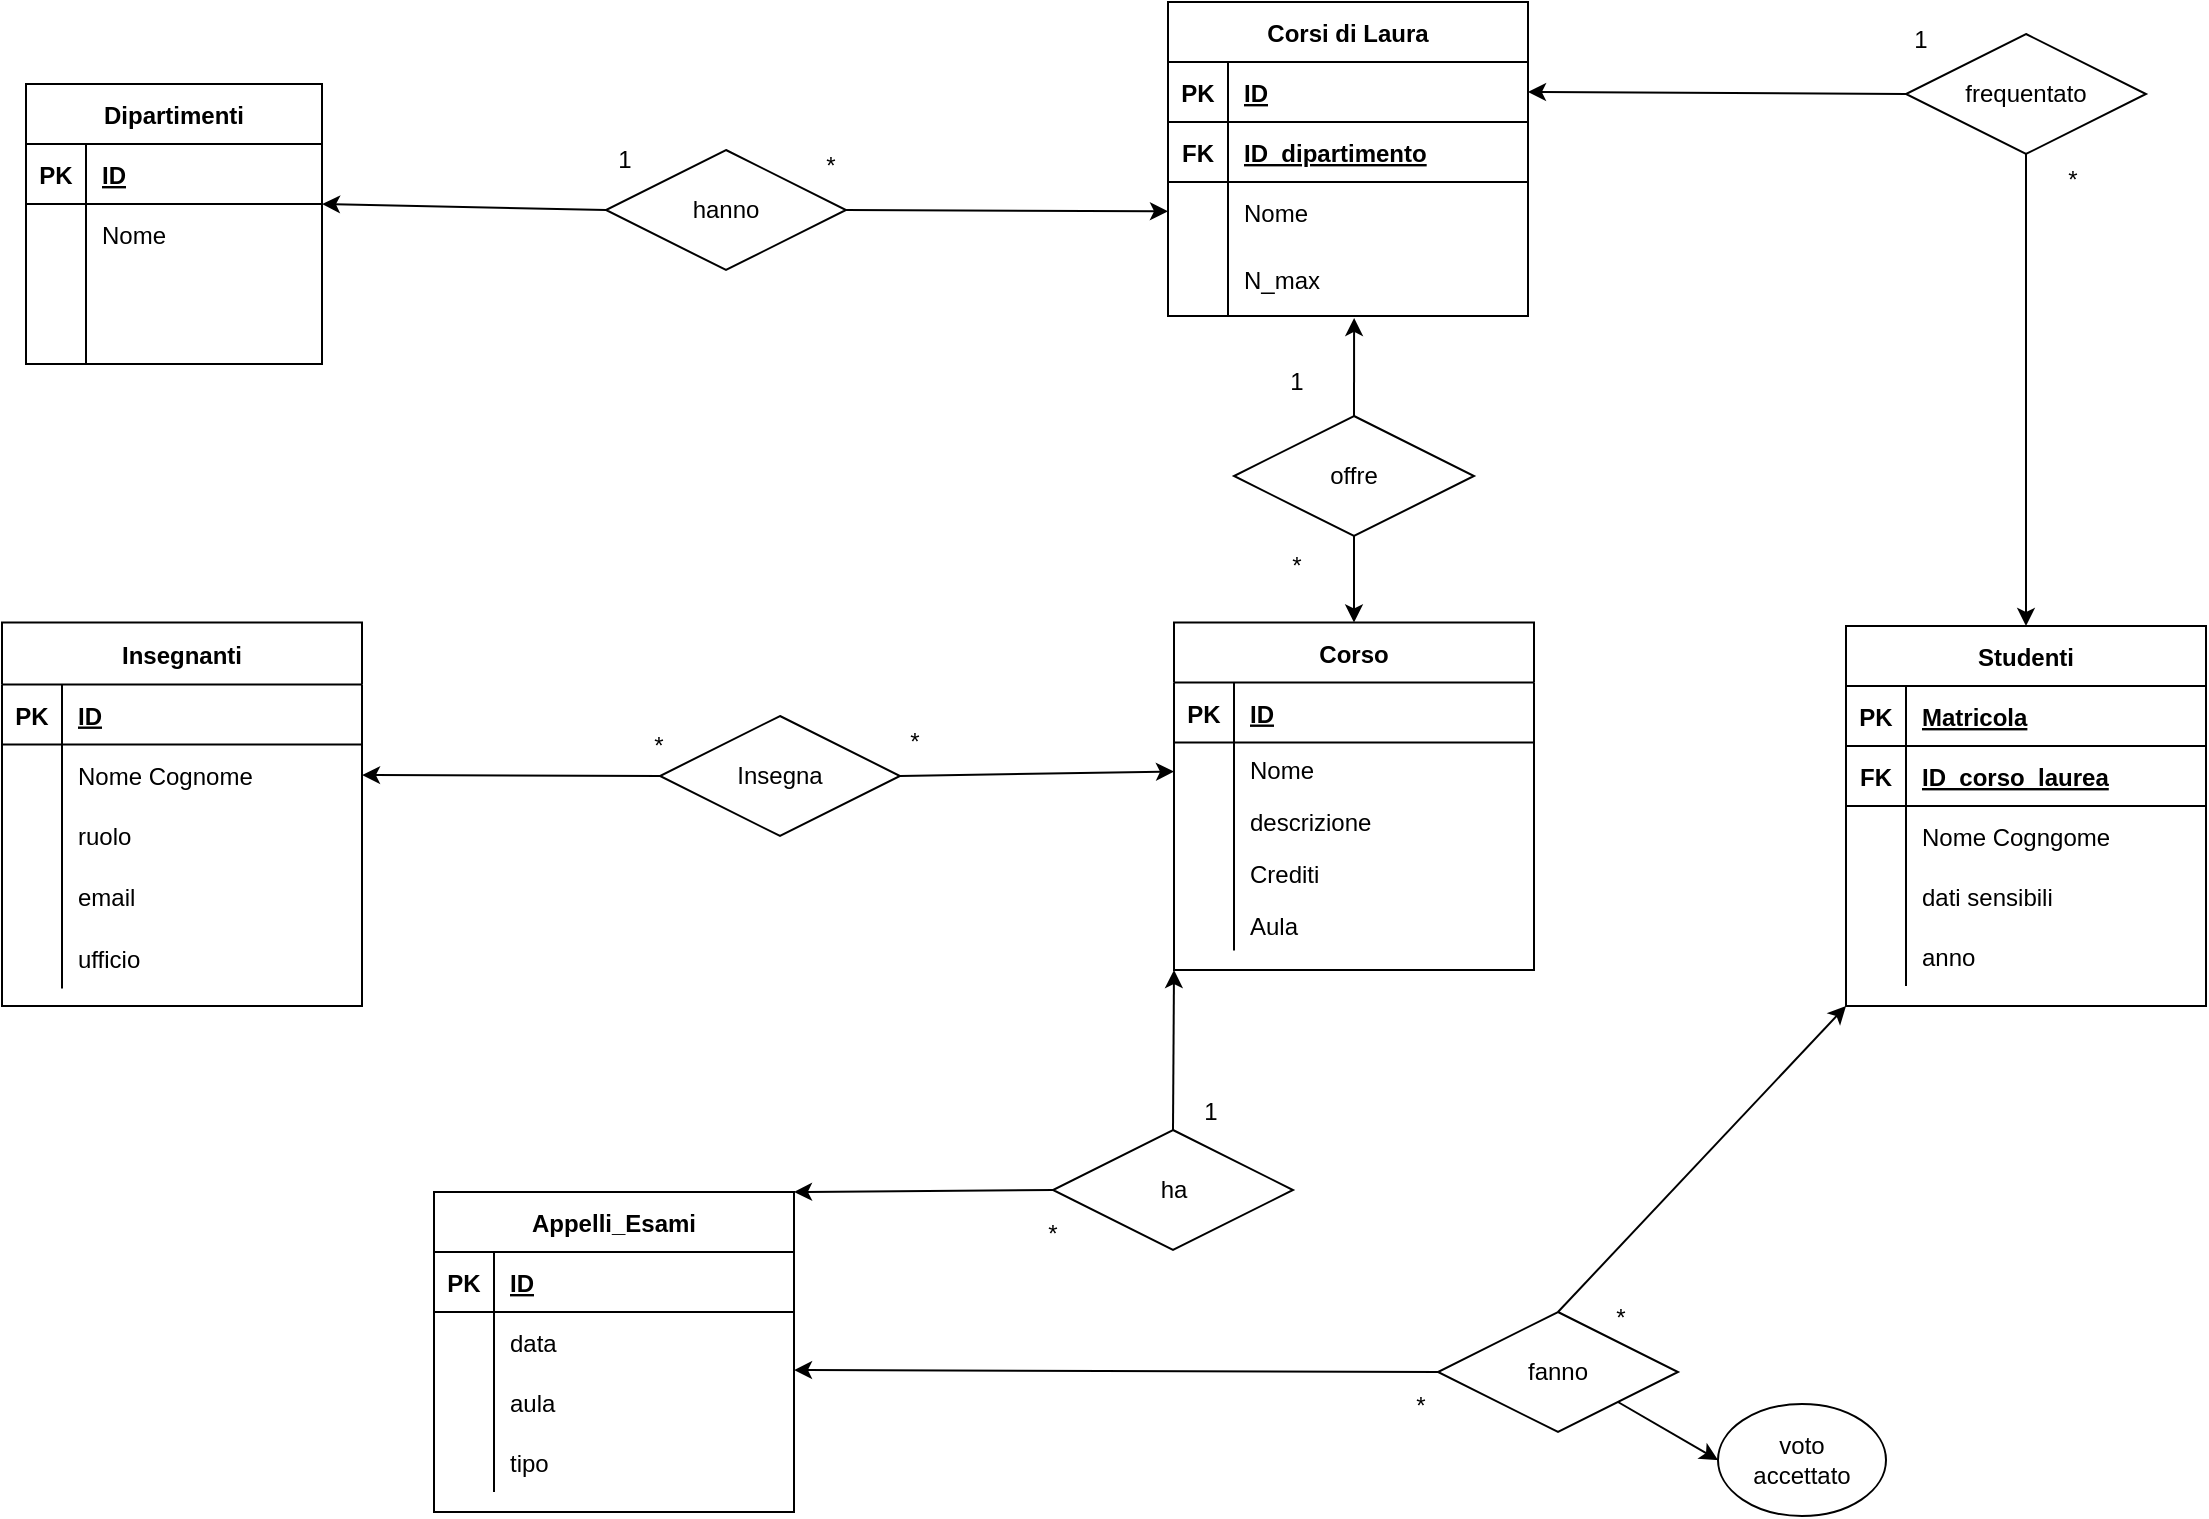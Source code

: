 <mxfile version="20.0.4" type="device" pages="2"><diagram id="tOxRPIWBWhLxE2fWb8JP" name="Page-1"><mxGraphModel dx="1422" dy="702" grid="0" gridSize="10" guides="1" tooltips="1" connect="1" arrows="1" fold="1" page="1" pageScale="1" pageWidth="1169" pageHeight="827" math="0" shadow="0"><root><mxCell id="0"/><mxCell id="1" parent="0"/><mxCell id="in_jG5BdobyP0FQOFV7d-1" value="Dipartimenti" style="shape=table;startSize=30;container=1;collapsible=1;childLayout=tableLayout;fixedRows=1;rowLines=0;fontStyle=1;align=center;resizeLast=1;" vertex="1" parent="1"><mxGeometry x="64" y="85" width="148" height="140" as="geometry"/></mxCell><mxCell id="in_jG5BdobyP0FQOFV7d-2" value="" style="shape=tableRow;horizontal=0;startSize=0;swimlaneHead=0;swimlaneBody=0;fillColor=none;collapsible=0;dropTarget=0;points=[[0,0.5],[1,0.5]];portConstraint=eastwest;top=0;left=0;right=0;bottom=1;" vertex="1" parent="in_jG5BdobyP0FQOFV7d-1"><mxGeometry y="30" width="148" height="30" as="geometry"/></mxCell><mxCell id="in_jG5BdobyP0FQOFV7d-3" value="PK" style="shape=partialRectangle;connectable=0;fillColor=none;top=0;left=0;bottom=0;right=0;fontStyle=1;overflow=hidden;" vertex="1" parent="in_jG5BdobyP0FQOFV7d-2"><mxGeometry width="30" height="30" as="geometry"><mxRectangle width="30" height="30" as="alternateBounds"/></mxGeometry></mxCell><mxCell id="in_jG5BdobyP0FQOFV7d-4" value="ID" style="shape=partialRectangle;connectable=0;fillColor=none;top=0;left=0;bottom=0;right=0;align=left;spacingLeft=6;fontStyle=5;overflow=hidden;" vertex="1" parent="in_jG5BdobyP0FQOFV7d-2"><mxGeometry x="30" width="118" height="30" as="geometry"><mxRectangle width="118" height="30" as="alternateBounds"/></mxGeometry></mxCell><mxCell id="in_jG5BdobyP0FQOFV7d-5" value="" style="shape=tableRow;horizontal=0;startSize=0;swimlaneHead=0;swimlaneBody=0;fillColor=none;collapsible=0;dropTarget=0;points=[[0,0.5],[1,0.5]];portConstraint=eastwest;top=0;left=0;right=0;bottom=0;" vertex="1" parent="in_jG5BdobyP0FQOFV7d-1"><mxGeometry y="60" width="148" height="30" as="geometry"/></mxCell><mxCell id="in_jG5BdobyP0FQOFV7d-6" value="" style="shape=partialRectangle;connectable=0;fillColor=none;top=0;left=0;bottom=0;right=0;editable=1;overflow=hidden;" vertex="1" parent="in_jG5BdobyP0FQOFV7d-5"><mxGeometry width="30" height="30" as="geometry"><mxRectangle width="30" height="30" as="alternateBounds"/></mxGeometry></mxCell><mxCell id="in_jG5BdobyP0FQOFV7d-7" value="Nome" style="shape=partialRectangle;connectable=0;fillColor=none;top=0;left=0;bottom=0;right=0;align=left;spacingLeft=6;overflow=hidden;" vertex="1" parent="in_jG5BdobyP0FQOFV7d-5"><mxGeometry x="30" width="118" height="30" as="geometry"><mxRectangle width="118" height="30" as="alternateBounds"/></mxGeometry></mxCell><mxCell id="in_jG5BdobyP0FQOFV7d-8" value="" style="shape=tableRow;horizontal=0;startSize=0;swimlaneHead=0;swimlaneBody=0;fillColor=none;collapsible=0;dropTarget=0;points=[[0,0.5],[1,0.5]];portConstraint=eastwest;top=0;left=0;right=0;bottom=0;" vertex="1" parent="in_jG5BdobyP0FQOFV7d-1"><mxGeometry y="90" width="148" height="30" as="geometry"/></mxCell><mxCell id="in_jG5BdobyP0FQOFV7d-9" value="" style="shape=partialRectangle;connectable=0;fillColor=none;top=0;left=0;bottom=0;right=0;editable=1;overflow=hidden;" vertex="1" parent="in_jG5BdobyP0FQOFV7d-8"><mxGeometry width="30" height="30" as="geometry"><mxRectangle width="30" height="30" as="alternateBounds"/></mxGeometry></mxCell><mxCell id="in_jG5BdobyP0FQOFV7d-10" value="" style="shape=partialRectangle;connectable=0;fillColor=none;top=0;left=0;bottom=0;right=0;align=left;spacingLeft=6;overflow=hidden;" vertex="1" parent="in_jG5BdobyP0FQOFV7d-8"><mxGeometry x="30" width="118" height="30" as="geometry"><mxRectangle width="118" height="30" as="alternateBounds"/></mxGeometry></mxCell><mxCell id="in_jG5BdobyP0FQOFV7d-11" value="" style="shape=tableRow;horizontal=0;startSize=0;swimlaneHead=0;swimlaneBody=0;fillColor=none;collapsible=0;dropTarget=0;points=[[0,0.5],[1,0.5]];portConstraint=eastwest;top=0;left=0;right=0;bottom=0;" vertex="1" parent="in_jG5BdobyP0FQOFV7d-1"><mxGeometry y="120" width="148" height="20" as="geometry"/></mxCell><mxCell id="in_jG5BdobyP0FQOFV7d-12" value="" style="shape=partialRectangle;connectable=0;fillColor=none;top=0;left=0;bottom=0;right=0;editable=1;overflow=hidden;" vertex="1" parent="in_jG5BdobyP0FQOFV7d-11"><mxGeometry width="30" height="20" as="geometry"><mxRectangle width="30" height="20" as="alternateBounds"/></mxGeometry></mxCell><mxCell id="in_jG5BdobyP0FQOFV7d-13" value="" style="shape=partialRectangle;connectable=0;fillColor=none;top=0;left=0;bottom=0;right=0;align=left;spacingLeft=6;overflow=hidden;" vertex="1" parent="in_jG5BdobyP0FQOFV7d-11"><mxGeometry x="30" width="118" height="20" as="geometry"><mxRectangle width="118" height="20" as="alternateBounds"/></mxGeometry></mxCell><mxCell id="in_jG5BdobyP0FQOFV7d-27" value="Corsi di Laura" style="shape=table;startSize=30;container=1;collapsible=1;childLayout=tableLayout;fixedRows=1;rowLines=0;fontStyle=1;align=center;resizeLast=1;" vertex="1" parent="1"><mxGeometry x="635" y="44" width="180" height="157" as="geometry"/></mxCell><mxCell id="in_jG5BdobyP0FQOFV7d-28" value="" style="shape=tableRow;horizontal=0;startSize=0;swimlaneHead=0;swimlaneBody=0;fillColor=none;collapsible=0;dropTarget=0;points=[[0,0.5],[1,0.5]];portConstraint=eastwest;top=0;left=0;right=0;bottom=1;" vertex="1" parent="in_jG5BdobyP0FQOFV7d-27"><mxGeometry y="30" width="180" height="30" as="geometry"/></mxCell><mxCell id="in_jG5BdobyP0FQOFV7d-29" value="PK" style="shape=partialRectangle;connectable=0;fillColor=none;top=0;left=0;bottom=0;right=0;fontStyle=1;overflow=hidden;" vertex="1" parent="in_jG5BdobyP0FQOFV7d-28"><mxGeometry width="30" height="30" as="geometry"><mxRectangle width="30" height="30" as="alternateBounds"/></mxGeometry></mxCell><mxCell id="in_jG5BdobyP0FQOFV7d-30" value="ID" style="shape=partialRectangle;connectable=0;fillColor=none;top=0;left=0;bottom=0;right=0;align=left;spacingLeft=6;fontStyle=5;overflow=hidden;" vertex="1" parent="in_jG5BdobyP0FQOFV7d-28"><mxGeometry x="30" width="150" height="30" as="geometry"><mxRectangle width="150" height="30" as="alternateBounds"/></mxGeometry></mxCell><mxCell id="in_jG5BdobyP0FQOFV7d-116" value="" style="shape=tableRow;horizontal=0;startSize=0;swimlaneHead=0;swimlaneBody=0;fillColor=none;collapsible=0;dropTarget=0;points=[[0,0.5],[1,0.5]];portConstraint=eastwest;top=0;left=0;right=0;bottom=1;" vertex="1" parent="in_jG5BdobyP0FQOFV7d-27"><mxGeometry y="60" width="180" height="30" as="geometry"/></mxCell><mxCell id="in_jG5BdobyP0FQOFV7d-117" value="FK" style="shape=partialRectangle;connectable=0;fillColor=none;top=0;left=0;bottom=0;right=0;fontStyle=1;overflow=hidden;" vertex="1" parent="in_jG5BdobyP0FQOFV7d-116"><mxGeometry width="30" height="30" as="geometry"><mxRectangle width="30" height="30" as="alternateBounds"/></mxGeometry></mxCell><mxCell id="in_jG5BdobyP0FQOFV7d-118" value="ID_dipartimento" style="shape=partialRectangle;connectable=0;fillColor=none;top=0;left=0;bottom=0;right=0;align=left;spacingLeft=6;fontStyle=5;overflow=hidden;" vertex="1" parent="in_jG5BdobyP0FQOFV7d-116"><mxGeometry x="30" width="150" height="30" as="geometry"><mxRectangle width="150" height="30" as="alternateBounds"/></mxGeometry></mxCell><mxCell id="in_jG5BdobyP0FQOFV7d-31" value="" style="shape=tableRow;horizontal=0;startSize=0;swimlaneHead=0;swimlaneBody=0;fillColor=none;collapsible=0;dropTarget=0;points=[[0,0.5],[1,0.5]];portConstraint=eastwest;top=0;left=0;right=0;bottom=0;" vertex="1" parent="in_jG5BdobyP0FQOFV7d-27"><mxGeometry y="90" width="180" height="30" as="geometry"/></mxCell><mxCell id="in_jG5BdobyP0FQOFV7d-32" value="" style="shape=partialRectangle;connectable=0;fillColor=none;top=0;left=0;bottom=0;right=0;editable=1;overflow=hidden;" vertex="1" parent="in_jG5BdobyP0FQOFV7d-31"><mxGeometry width="30" height="30" as="geometry"><mxRectangle width="30" height="30" as="alternateBounds"/></mxGeometry></mxCell><mxCell id="in_jG5BdobyP0FQOFV7d-33" value="Nome" style="shape=partialRectangle;connectable=0;fillColor=none;top=0;left=0;bottom=0;right=0;align=left;spacingLeft=6;overflow=hidden;" vertex="1" parent="in_jG5BdobyP0FQOFV7d-31"><mxGeometry x="30" width="150" height="30" as="geometry"><mxRectangle width="150" height="30" as="alternateBounds"/></mxGeometry></mxCell><mxCell id="in_jG5BdobyP0FQOFV7d-137" value="" style="shape=tableRow;horizontal=0;startSize=0;swimlaneHead=0;swimlaneBody=0;fillColor=none;collapsible=0;dropTarget=0;points=[[0,0.5],[1,0.5]];portConstraint=eastwest;top=0;left=0;right=0;bottom=0;" vertex="1" parent="in_jG5BdobyP0FQOFV7d-27"><mxGeometry y="120" width="180" height="37" as="geometry"/></mxCell><mxCell id="in_jG5BdobyP0FQOFV7d-138" value="" style="shape=partialRectangle;connectable=0;fillColor=none;top=0;left=0;bottom=0;right=0;editable=1;overflow=hidden;" vertex="1" parent="in_jG5BdobyP0FQOFV7d-137"><mxGeometry width="30" height="37" as="geometry"><mxRectangle width="30" height="37" as="alternateBounds"/></mxGeometry></mxCell><mxCell id="in_jG5BdobyP0FQOFV7d-139" value="N_max" style="shape=partialRectangle;connectable=0;fillColor=none;top=0;left=0;bottom=0;right=0;align=left;spacingLeft=6;overflow=hidden;" vertex="1" parent="in_jG5BdobyP0FQOFV7d-137"><mxGeometry x="30" width="150" height="37" as="geometry"><mxRectangle width="150" height="37" as="alternateBounds"/></mxGeometry></mxCell><mxCell id="JBe4extC4K1UNUZKFIRv-8" style="edgeStyle=none;rounded=0;orthogonalLoop=1;jettySize=auto;html=1;exitX=0;exitY=0.5;exitDx=0;exitDy=0;entryX=1;entryY=0;entryDx=0;entryDy=0;entryPerimeter=0;" edge="1" parent="1" source="in_jG5BdobyP0FQOFV7d-40" target="in_jG5BdobyP0FQOFV7d-5"><mxGeometry relative="1" as="geometry"/></mxCell><mxCell id="JBe4extC4K1UNUZKFIRv-10" style="edgeStyle=none;rounded=0;orthogonalLoop=1;jettySize=auto;html=1;exitX=1;exitY=0.5;exitDx=0;exitDy=0;" edge="1" parent="1" source="in_jG5BdobyP0FQOFV7d-40" target="in_jG5BdobyP0FQOFV7d-31"><mxGeometry relative="1" as="geometry"/></mxCell><mxCell id="in_jG5BdobyP0FQOFV7d-40" value="hanno" style="shape=rhombus;perimeter=rhombusPerimeter;whiteSpace=wrap;html=1;align=center;" vertex="1" parent="1"><mxGeometry x="354" y="118" width="120" height="60" as="geometry"/></mxCell><mxCell id="in_jG5BdobyP0FQOFV7d-43" value="Corso" style="shape=table;startSize=30;container=1;collapsible=1;childLayout=tableLayout;fixedRows=1;rowLines=0;fontStyle=1;align=center;resizeLast=1;" vertex="1" parent="1"><mxGeometry x="638" y="354.25" width="180" height="173.75" as="geometry"/></mxCell><mxCell id="in_jG5BdobyP0FQOFV7d-44" value="" style="shape=tableRow;horizontal=0;startSize=0;swimlaneHead=0;swimlaneBody=0;fillColor=none;collapsible=0;dropTarget=0;points=[[0,0.5],[1,0.5]];portConstraint=eastwest;top=0;left=0;right=0;bottom=1;" vertex="1" parent="in_jG5BdobyP0FQOFV7d-43"><mxGeometry y="30" width="180" height="30" as="geometry"/></mxCell><mxCell id="in_jG5BdobyP0FQOFV7d-45" value="PK" style="shape=partialRectangle;connectable=0;fillColor=none;top=0;left=0;bottom=0;right=0;fontStyle=1;overflow=hidden;" vertex="1" parent="in_jG5BdobyP0FQOFV7d-44"><mxGeometry width="30" height="30" as="geometry"><mxRectangle width="30" height="30" as="alternateBounds"/></mxGeometry></mxCell><mxCell id="in_jG5BdobyP0FQOFV7d-46" value="ID" style="shape=partialRectangle;connectable=0;fillColor=none;top=0;left=0;bottom=0;right=0;align=left;spacingLeft=6;fontStyle=5;overflow=hidden;" vertex="1" parent="in_jG5BdobyP0FQOFV7d-44"><mxGeometry x="30" width="150" height="30" as="geometry"><mxRectangle width="150" height="30" as="alternateBounds"/></mxGeometry></mxCell><mxCell id="in_jG5BdobyP0FQOFV7d-47" value="" style="shape=tableRow;horizontal=0;startSize=0;swimlaneHead=0;swimlaneBody=0;fillColor=none;collapsible=0;dropTarget=0;points=[[0,0.5],[1,0.5]];portConstraint=eastwest;top=0;left=0;right=0;bottom=0;" vertex="1" parent="in_jG5BdobyP0FQOFV7d-43"><mxGeometry y="60" width="180" height="26" as="geometry"/></mxCell><mxCell id="in_jG5BdobyP0FQOFV7d-48" value="" style="shape=partialRectangle;connectable=0;fillColor=none;top=0;left=0;bottom=0;right=0;editable=1;overflow=hidden;" vertex="1" parent="in_jG5BdobyP0FQOFV7d-47"><mxGeometry width="30" height="26" as="geometry"><mxRectangle width="30" height="26" as="alternateBounds"/></mxGeometry></mxCell><mxCell id="in_jG5BdobyP0FQOFV7d-49" value="Nome" style="shape=partialRectangle;connectable=0;fillColor=none;top=0;left=0;bottom=0;right=0;align=left;spacingLeft=6;overflow=hidden;" vertex="1" parent="in_jG5BdobyP0FQOFV7d-47"><mxGeometry x="30" width="150" height="26" as="geometry"><mxRectangle width="150" height="26" as="alternateBounds"/></mxGeometry></mxCell><mxCell id="in_jG5BdobyP0FQOFV7d-128" value="" style="shape=tableRow;horizontal=0;startSize=0;swimlaneHead=0;swimlaneBody=0;fillColor=none;collapsible=0;dropTarget=0;points=[[0,0.5],[1,0.5]];portConstraint=eastwest;top=0;left=0;right=0;bottom=0;" vertex="1" parent="in_jG5BdobyP0FQOFV7d-43"><mxGeometry y="86" width="180" height="26" as="geometry"/></mxCell><mxCell id="in_jG5BdobyP0FQOFV7d-129" value="" style="shape=partialRectangle;connectable=0;fillColor=none;top=0;left=0;bottom=0;right=0;editable=1;overflow=hidden;" vertex="1" parent="in_jG5BdobyP0FQOFV7d-128"><mxGeometry width="30" height="26" as="geometry"><mxRectangle width="30" height="26" as="alternateBounds"/></mxGeometry></mxCell><mxCell id="in_jG5BdobyP0FQOFV7d-130" value="descrizione" style="shape=partialRectangle;connectable=0;fillColor=none;top=0;left=0;bottom=0;right=0;align=left;spacingLeft=6;overflow=hidden;" vertex="1" parent="in_jG5BdobyP0FQOFV7d-128"><mxGeometry x="30" width="150" height="26" as="geometry"><mxRectangle width="150" height="26" as="alternateBounds"/></mxGeometry></mxCell><mxCell id="in_jG5BdobyP0FQOFV7d-131" value="" style="shape=tableRow;horizontal=0;startSize=0;swimlaneHead=0;swimlaneBody=0;fillColor=none;collapsible=0;dropTarget=0;points=[[0,0.5],[1,0.5]];portConstraint=eastwest;top=0;left=0;right=0;bottom=0;" vertex="1" parent="in_jG5BdobyP0FQOFV7d-43"><mxGeometry y="112" width="180" height="26" as="geometry"/></mxCell><mxCell id="in_jG5BdobyP0FQOFV7d-132" value="" style="shape=partialRectangle;connectable=0;fillColor=none;top=0;left=0;bottom=0;right=0;editable=1;overflow=hidden;" vertex="1" parent="in_jG5BdobyP0FQOFV7d-131"><mxGeometry width="30" height="26" as="geometry"><mxRectangle width="30" height="26" as="alternateBounds"/></mxGeometry></mxCell><mxCell id="in_jG5BdobyP0FQOFV7d-133" value="Crediti" style="shape=partialRectangle;connectable=0;fillColor=none;top=0;left=0;bottom=0;right=0;align=left;spacingLeft=6;overflow=hidden;" vertex="1" parent="in_jG5BdobyP0FQOFV7d-131"><mxGeometry x="30" width="150" height="26" as="geometry"><mxRectangle width="150" height="26" as="alternateBounds"/></mxGeometry></mxCell><mxCell id="in_jG5BdobyP0FQOFV7d-134" value="" style="shape=tableRow;horizontal=0;startSize=0;swimlaneHead=0;swimlaneBody=0;fillColor=none;collapsible=0;dropTarget=0;points=[[0,0.5],[1,0.5]];portConstraint=eastwest;top=0;left=0;right=0;bottom=0;" vertex="1" parent="in_jG5BdobyP0FQOFV7d-43"><mxGeometry y="138" width="180" height="26" as="geometry"/></mxCell><mxCell id="in_jG5BdobyP0FQOFV7d-135" value="" style="shape=partialRectangle;connectable=0;fillColor=none;top=0;left=0;bottom=0;right=0;editable=1;overflow=hidden;" vertex="1" parent="in_jG5BdobyP0FQOFV7d-134"><mxGeometry width="30" height="26" as="geometry"><mxRectangle width="30" height="26" as="alternateBounds"/></mxGeometry></mxCell><mxCell id="in_jG5BdobyP0FQOFV7d-136" value="Aula" style="shape=partialRectangle;connectable=0;fillColor=none;top=0;left=0;bottom=0;right=0;align=left;spacingLeft=6;overflow=hidden;" vertex="1" parent="in_jG5BdobyP0FQOFV7d-134"><mxGeometry x="30" width="150" height="26" as="geometry"><mxRectangle width="150" height="26" as="alternateBounds"/></mxGeometry></mxCell><mxCell id="in_jG5BdobyP0FQOFV7d-56" value="Insegnanti" style="shape=table;startSize=31;container=1;collapsible=1;childLayout=tableLayout;fixedRows=1;rowLines=0;fontStyle=1;align=center;resizeLast=1;" vertex="1" parent="1"><mxGeometry x="52" y="354.25" width="180" height="191.75" as="geometry"/></mxCell><mxCell id="in_jG5BdobyP0FQOFV7d-57" value="" style="shape=tableRow;horizontal=0;startSize=0;swimlaneHead=0;swimlaneBody=0;fillColor=none;collapsible=0;dropTarget=0;points=[[0,0.5],[1,0.5]];portConstraint=eastwest;top=0;left=0;right=0;bottom=1;" vertex="1" parent="in_jG5BdobyP0FQOFV7d-56"><mxGeometry y="31" width="180" height="30" as="geometry"/></mxCell><mxCell id="in_jG5BdobyP0FQOFV7d-58" value="PK" style="shape=partialRectangle;connectable=0;fillColor=none;top=0;left=0;bottom=0;right=0;fontStyle=1;overflow=hidden;" vertex="1" parent="in_jG5BdobyP0FQOFV7d-57"><mxGeometry width="30" height="30" as="geometry"><mxRectangle width="30" height="30" as="alternateBounds"/></mxGeometry></mxCell><mxCell id="in_jG5BdobyP0FQOFV7d-59" value="ID" style="shape=partialRectangle;connectable=0;fillColor=none;top=0;left=0;bottom=0;right=0;align=left;spacingLeft=6;fontStyle=5;overflow=hidden;" vertex="1" parent="in_jG5BdobyP0FQOFV7d-57"><mxGeometry x="30" width="150" height="30" as="geometry"><mxRectangle width="150" height="30" as="alternateBounds"/></mxGeometry></mxCell><mxCell id="in_jG5BdobyP0FQOFV7d-60" value="" style="shape=tableRow;horizontal=0;startSize=0;swimlaneHead=0;swimlaneBody=0;fillColor=none;collapsible=0;dropTarget=0;points=[[0,0.5],[1,0.5]];portConstraint=eastwest;top=0;left=0;right=0;bottom=0;" vertex="1" parent="in_jG5BdobyP0FQOFV7d-56"><mxGeometry y="61" width="180" height="30" as="geometry"/></mxCell><mxCell id="in_jG5BdobyP0FQOFV7d-61" value="" style="shape=partialRectangle;connectable=0;fillColor=none;top=0;left=0;bottom=0;right=0;editable=1;overflow=hidden;" vertex="1" parent="in_jG5BdobyP0FQOFV7d-60"><mxGeometry width="30" height="30" as="geometry"><mxRectangle width="30" height="30" as="alternateBounds"/></mxGeometry></mxCell><mxCell id="in_jG5BdobyP0FQOFV7d-62" value="Nome Cognome" style="shape=partialRectangle;connectable=0;fillColor=none;top=0;left=0;bottom=0;right=0;align=left;spacingLeft=6;overflow=hidden;" vertex="1" parent="in_jG5BdobyP0FQOFV7d-60"><mxGeometry x="30" width="150" height="30" as="geometry"><mxRectangle width="150" height="30" as="alternateBounds"/></mxGeometry></mxCell><mxCell id="in_jG5BdobyP0FQOFV7d-63" value="" style="shape=tableRow;horizontal=0;startSize=0;swimlaneHead=0;swimlaneBody=0;fillColor=none;collapsible=0;dropTarget=0;points=[[0,0.5],[1,0.5]];portConstraint=eastwest;top=0;left=0;right=0;bottom=0;" vertex="1" parent="in_jG5BdobyP0FQOFV7d-56"><mxGeometry y="91" width="180" height="30" as="geometry"/></mxCell><mxCell id="in_jG5BdobyP0FQOFV7d-64" value="" style="shape=partialRectangle;connectable=0;fillColor=none;top=0;left=0;bottom=0;right=0;editable=1;overflow=hidden;" vertex="1" parent="in_jG5BdobyP0FQOFV7d-63"><mxGeometry width="30" height="30" as="geometry"><mxRectangle width="30" height="30" as="alternateBounds"/></mxGeometry></mxCell><mxCell id="in_jG5BdobyP0FQOFV7d-65" value="ruolo" style="shape=partialRectangle;connectable=0;fillColor=none;top=0;left=0;bottom=0;right=0;align=left;spacingLeft=6;overflow=hidden;" vertex="1" parent="in_jG5BdobyP0FQOFV7d-63"><mxGeometry x="30" width="150" height="30" as="geometry"><mxRectangle width="150" height="30" as="alternateBounds"/></mxGeometry></mxCell><mxCell id="in_jG5BdobyP0FQOFV7d-66" value="" style="shape=tableRow;horizontal=0;startSize=0;swimlaneHead=0;swimlaneBody=0;fillColor=none;collapsible=0;dropTarget=0;points=[[0,0.5],[1,0.5]];portConstraint=eastwest;top=0;left=0;right=0;bottom=0;" vertex="1" parent="in_jG5BdobyP0FQOFV7d-56"><mxGeometry y="121" width="180" height="31" as="geometry"/></mxCell><mxCell id="in_jG5BdobyP0FQOFV7d-67" value="" style="shape=partialRectangle;connectable=0;fillColor=none;top=0;left=0;bottom=0;right=0;editable=1;overflow=hidden;" vertex="1" parent="in_jG5BdobyP0FQOFV7d-66"><mxGeometry width="30" height="31" as="geometry"><mxRectangle width="30" height="31" as="alternateBounds"/></mxGeometry></mxCell><mxCell id="in_jG5BdobyP0FQOFV7d-68" value="email" style="shape=partialRectangle;connectable=0;fillColor=none;top=0;left=0;bottom=0;right=0;align=left;spacingLeft=6;overflow=hidden;" vertex="1" parent="in_jG5BdobyP0FQOFV7d-66"><mxGeometry x="30" width="150" height="31" as="geometry"><mxRectangle width="150" height="31" as="alternateBounds"/></mxGeometry></mxCell><mxCell id="in_jG5BdobyP0FQOFV7d-147" value="" style="shape=tableRow;horizontal=0;startSize=0;swimlaneHead=0;swimlaneBody=0;fillColor=none;collapsible=0;dropTarget=0;points=[[0,0.5],[1,0.5]];portConstraint=eastwest;top=0;left=0;right=0;bottom=0;" vertex="1" parent="in_jG5BdobyP0FQOFV7d-56"><mxGeometry y="152" width="180" height="31" as="geometry"/></mxCell><mxCell id="in_jG5BdobyP0FQOFV7d-148" value="" style="shape=partialRectangle;connectable=0;fillColor=none;top=0;left=0;bottom=0;right=0;editable=1;overflow=hidden;" vertex="1" parent="in_jG5BdobyP0FQOFV7d-147"><mxGeometry width="30" height="31" as="geometry"><mxRectangle width="30" height="31" as="alternateBounds"/></mxGeometry></mxCell><mxCell id="in_jG5BdobyP0FQOFV7d-149" value="ufficio" style="shape=partialRectangle;connectable=0;fillColor=none;top=0;left=0;bottom=0;right=0;align=left;spacingLeft=6;overflow=hidden;" vertex="1" parent="in_jG5BdobyP0FQOFV7d-147"><mxGeometry x="30" width="150" height="31" as="geometry"><mxRectangle width="150" height="31" as="alternateBounds"/></mxGeometry></mxCell><mxCell id="in_jG5BdobyP0FQOFV7d-69" value="Studenti" style="shape=table;startSize=30;container=1;collapsible=1;childLayout=tableLayout;fixedRows=1;rowLines=0;fontStyle=1;align=center;resizeLast=1;" vertex="1" parent="1"><mxGeometry x="974" y="356" width="180" height="190" as="geometry"/></mxCell><mxCell id="in_jG5BdobyP0FQOFV7d-70" value="" style="shape=tableRow;horizontal=0;startSize=0;swimlaneHead=0;swimlaneBody=0;fillColor=none;collapsible=0;dropTarget=0;points=[[0,0.5],[1,0.5]];portConstraint=eastwest;top=0;left=0;right=0;bottom=1;" vertex="1" parent="in_jG5BdobyP0FQOFV7d-69"><mxGeometry y="30" width="180" height="30" as="geometry"/></mxCell><mxCell id="in_jG5BdobyP0FQOFV7d-71" value="PK" style="shape=partialRectangle;connectable=0;fillColor=none;top=0;left=0;bottom=0;right=0;fontStyle=1;overflow=hidden;" vertex="1" parent="in_jG5BdobyP0FQOFV7d-70"><mxGeometry width="30" height="30" as="geometry"><mxRectangle width="30" height="30" as="alternateBounds"/></mxGeometry></mxCell><mxCell id="in_jG5BdobyP0FQOFV7d-72" value="Matricola" style="shape=partialRectangle;connectable=0;fillColor=none;top=0;left=0;bottom=0;right=0;align=left;spacingLeft=6;fontStyle=5;overflow=hidden;" vertex="1" parent="in_jG5BdobyP0FQOFV7d-70"><mxGeometry x="30" width="150" height="30" as="geometry"><mxRectangle width="150" height="30" as="alternateBounds"/></mxGeometry></mxCell><mxCell id="in_jG5BdobyP0FQOFV7d-185" value="" style="shape=tableRow;horizontal=0;startSize=0;swimlaneHead=0;swimlaneBody=0;fillColor=none;collapsible=0;dropTarget=0;points=[[0,0.5],[1,0.5]];portConstraint=eastwest;top=0;left=0;right=0;bottom=1;" vertex="1" parent="in_jG5BdobyP0FQOFV7d-69"><mxGeometry y="60" width="180" height="30" as="geometry"/></mxCell><mxCell id="in_jG5BdobyP0FQOFV7d-186" value="FK" style="shape=partialRectangle;connectable=0;fillColor=none;top=0;left=0;bottom=0;right=0;fontStyle=1;overflow=hidden;" vertex="1" parent="in_jG5BdobyP0FQOFV7d-185"><mxGeometry width="30" height="30" as="geometry"><mxRectangle width="30" height="30" as="alternateBounds"/></mxGeometry></mxCell><mxCell id="in_jG5BdobyP0FQOFV7d-187" value="ID_corso_laurea" style="shape=partialRectangle;connectable=0;fillColor=none;top=0;left=0;bottom=0;right=0;align=left;spacingLeft=6;fontStyle=5;overflow=hidden;" vertex="1" parent="in_jG5BdobyP0FQOFV7d-185"><mxGeometry x="30" width="150" height="30" as="geometry"><mxRectangle width="150" height="30" as="alternateBounds"/></mxGeometry></mxCell><mxCell id="in_jG5BdobyP0FQOFV7d-73" value="" style="shape=tableRow;horizontal=0;startSize=0;swimlaneHead=0;swimlaneBody=0;fillColor=none;collapsible=0;dropTarget=0;points=[[0,0.5],[1,0.5]];portConstraint=eastwest;top=0;left=0;right=0;bottom=0;" vertex="1" parent="in_jG5BdobyP0FQOFV7d-69"><mxGeometry y="90" width="180" height="30" as="geometry"/></mxCell><mxCell id="in_jG5BdobyP0FQOFV7d-74" value="" style="shape=partialRectangle;connectable=0;fillColor=none;top=0;left=0;bottom=0;right=0;editable=1;overflow=hidden;" vertex="1" parent="in_jG5BdobyP0FQOFV7d-73"><mxGeometry width="30" height="30" as="geometry"><mxRectangle width="30" height="30" as="alternateBounds"/></mxGeometry></mxCell><mxCell id="in_jG5BdobyP0FQOFV7d-75" value="Nome Cogngome" style="shape=partialRectangle;connectable=0;fillColor=none;top=0;left=0;bottom=0;right=0;align=left;spacingLeft=6;overflow=hidden;" vertex="1" parent="in_jG5BdobyP0FQOFV7d-73"><mxGeometry x="30" width="150" height="30" as="geometry"><mxRectangle width="150" height="30" as="alternateBounds"/></mxGeometry></mxCell><mxCell id="in_jG5BdobyP0FQOFV7d-76" value="" style="shape=tableRow;horizontal=0;startSize=0;swimlaneHead=0;swimlaneBody=0;fillColor=none;collapsible=0;dropTarget=0;points=[[0,0.5],[1,0.5]];portConstraint=eastwest;top=0;left=0;right=0;bottom=0;" vertex="1" parent="in_jG5BdobyP0FQOFV7d-69"><mxGeometry y="120" width="180" height="30" as="geometry"/></mxCell><mxCell id="in_jG5BdobyP0FQOFV7d-77" value="" style="shape=partialRectangle;connectable=0;fillColor=none;top=0;left=0;bottom=0;right=0;editable=1;overflow=hidden;" vertex="1" parent="in_jG5BdobyP0FQOFV7d-76"><mxGeometry width="30" height="30" as="geometry"><mxRectangle width="30" height="30" as="alternateBounds"/></mxGeometry></mxCell><mxCell id="in_jG5BdobyP0FQOFV7d-78" value="dati sensibili" style="shape=partialRectangle;connectable=0;fillColor=none;top=0;left=0;bottom=0;right=0;align=left;spacingLeft=6;overflow=hidden;" vertex="1" parent="in_jG5BdobyP0FQOFV7d-76"><mxGeometry x="30" width="150" height="30" as="geometry"><mxRectangle width="150" height="30" as="alternateBounds"/></mxGeometry></mxCell><mxCell id="in_jG5BdobyP0FQOFV7d-79" value="" style="shape=tableRow;horizontal=0;startSize=0;swimlaneHead=0;swimlaneBody=0;fillColor=none;collapsible=0;dropTarget=0;points=[[0,0.5],[1,0.5]];portConstraint=eastwest;top=0;left=0;right=0;bottom=0;" vertex="1" parent="in_jG5BdobyP0FQOFV7d-69"><mxGeometry y="150" width="180" height="30" as="geometry"/></mxCell><mxCell id="in_jG5BdobyP0FQOFV7d-80" value="" style="shape=partialRectangle;connectable=0;fillColor=none;top=0;left=0;bottom=0;right=0;editable=1;overflow=hidden;" vertex="1" parent="in_jG5BdobyP0FQOFV7d-79"><mxGeometry width="30" height="30" as="geometry"><mxRectangle width="30" height="30" as="alternateBounds"/></mxGeometry></mxCell><mxCell id="in_jG5BdobyP0FQOFV7d-81" value="anno" style="shape=partialRectangle;connectable=0;fillColor=none;top=0;left=0;bottom=0;right=0;align=left;spacingLeft=6;overflow=hidden;" vertex="1" parent="in_jG5BdobyP0FQOFV7d-79"><mxGeometry x="30" width="150" height="30" as="geometry"><mxRectangle width="150" height="30" as="alternateBounds"/></mxGeometry></mxCell><mxCell id="in_jG5BdobyP0FQOFV7d-82" value="Appelli_Esami" style="shape=table;startSize=30;container=1;collapsible=1;childLayout=tableLayout;fixedRows=1;rowLines=0;fontStyle=1;align=center;resizeLast=1;" vertex="1" parent="1"><mxGeometry x="268" y="639" width="180" height="160" as="geometry"/></mxCell><mxCell id="in_jG5BdobyP0FQOFV7d-83" value="" style="shape=tableRow;horizontal=0;startSize=0;swimlaneHead=0;swimlaneBody=0;fillColor=none;collapsible=0;dropTarget=0;points=[[0,0.5],[1,0.5]];portConstraint=eastwest;top=0;left=0;right=0;bottom=1;" vertex="1" parent="in_jG5BdobyP0FQOFV7d-82"><mxGeometry y="30" width="180" height="30" as="geometry"/></mxCell><mxCell id="in_jG5BdobyP0FQOFV7d-84" value="PK" style="shape=partialRectangle;connectable=0;fillColor=none;top=0;left=0;bottom=0;right=0;fontStyle=1;overflow=hidden;" vertex="1" parent="in_jG5BdobyP0FQOFV7d-83"><mxGeometry width="30" height="30" as="geometry"><mxRectangle width="30" height="30" as="alternateBounds"/></mxGeometry></mxCell><mxCell id="in_jG5BdobyP0FQOFV7d-85" value="ID" style="shape=partialRectangle;connectable=0;fillColor=none;top=0;left=0;bottom=0;right=0;align=left;spacingLeft=6;fontStyle=5;overflow=hidden;" vertex="1" parent="in_jG5BdobyP0FQOFV7d-83"><mxGeometry x="30" width="150" height="30" as="geometry"><mxRectangle width="150" height="30" as="alternateBounds"/></mxGeometry></mxCell><mxCell id="in_jG5BdobyP0FQOFV7d-86" value="" style="shape=tableRow;horizontal=0;startSize=0;swimlaneHead=0;swimlaneBody=0;fillColor=none;collapsible=0;dropTarget=0;points=[[0,0.5],[1,0.5]];portConstraint=eastwest;top=0;left=0;right=0;bottom=0;" vertex="1" parent="in_jG5BdobyP0FQOFV7d-82"><mxGeometry y="60" width="180" height="30" as="geometry"/></mxCell><mxCell id="in_jG5BdobyP0FQOFV7d-87" value="" style="shape=partialRectangle;connectable=0;fillColor=none;top=0;left=0;bottom=0;right=0;editable=1;overflow=hidden;" vertex="1" parent="in_jG5BdobyP0FQOFV7d-86"><mxGeometry width="30" height="30" as="geometry"><mxRectangle width="30" height="30" as="alternateBounds"/></mxGeometry></mxCell><mxCell id="in_jG5BdobyP0FQOFV7d-88" value="data" style="shape=partialRectangle;connectable=0;fillColor=none;top=0;left=0;bottom=0;right=0;align=left;spacingLeft=6;overflow=hidden;" vertex="1" parent="in_jG5BdobyP0FQOFV7d-86"><mxGeometry x="30" width="150" height="30" as="geometry"><mxRectangle width="150" height="30" as="alternateBounds"/></mxGeometry></mxCell><mxCell id="in_jG5BdobyP0FQOFV7d-89" value="" style="shape=tableRow;horizontal=0;startSize=0;swimlaneHead=0;swimlaneBody=0;fillColor=none;collapsible=0;dropTarget=0;points=[[0,0.5],[1,0.5]];portConstraint=eastwest;top=0;left=0;right=0;bottom=0;" vertex="1" parent="in_jG5BdobyP0FQOFV7d-82"><mxGeometry y="90" width="180" height="30" as="geometry"/></mxCell><mxCell id="in_jG5BdobyP0FQOFV7d-90" value="" style="shape=partialRectangle;connectable=0;fillColor=none;top=0;left=0;bottom=0;right=0;editable=1;overflow=hidden;" vertex="1" parent="in_jG5BdobyP0FQOFV7d-89"><mxGeometry width="30" height="30" as="geometry"><mxRectangle width="30" height="30" as="alternateBounds"/></mxGeometry></mxCell><mxCell id="in_jG5BdobyP0FQOFV7d-91" value="aula" style="shape=partialRectangle;connectable=0;fillColor=none;top=0;left=0;bottom=0;right=0;align=left;spacingLeft=6;overflow=hidden;" vertex="1" parent="in_jG5BdobyP0FQOFV7d-89"><mxGeometry x="30" width="150" height="30" as="geometry"><mxRectangle width="150" height="30" as="alternateBounds"/></mxGeometry></mxCell><mxCell id="in_jG5BdobyP0FQOFV7d-92" value="" style="shape=tableRow;horizontal=0;startSize=0;swimlaneHead=0;swimlaneBody=0;fillColor=none;collapsible=0;dropTarget=0;points=[[0,0.5],[1,0.5]];portConstraint=eastwest;top=0;left=0;right=0;bottom=0;" vertex="1" parent="in_jG5BdobyP0FQOFV7d-82"><mxGeometry y="120" width="180" height="30" as="geometry"/></mxCell><mxCell id="in_jG5BdobyP0FQOFV7d-93" value="" style="shape=partialRectangle;connectable=0;fillColor=none;top=0;left=0;bottom=0;right=0;editable=1;overflow=hidden;" vertex="1" parent="in_jG5BdobyP0FQOFV7d-92"><mxGeometry width="30" height="30" as="geometry"><mxRectangle width="30" height="30" as="alternateBounds"/></mxGeometry></mxCell><mxCell id="in_jG5BdobyP0FQOFV7d-94" value="tipo" style="shape=partialRectangle;connectable=0;fillColor=none;top=0;left=0;bottom=0;right=0;align=left;spacingLeft=6;overflow=hidden;" vertex="1" parent="in_jG5BdobyP0FQOFV7d-92"><mxGeometry x="30" width="150" height="30" as="geometry"><mxRectangle width="150" height="30" as="alternateBounds"/></mxGeometry></mxCell><mxCell id="JBe4extC4K1UNUZKFIRv-1" style="edgeStyle=none;rounded=0;orthogonalLoop=1;jettySize=auto;html=1;exitX=1;exitY=0.5;exitDx=0;exitDy=0;" edge="1" parent="1" source="in_jG5BdobyP0FQOFV7d-95" target="in_jG5BdobyP0FQOFV7d-47"><mxGeometry relative="1" as="geometry"/></mxCell><mxCell id="JBe4extC4K1UNUZKFIRv-2" style="edgeStyle=none;rounded=0;orthogonalLoop=1;jettySize=auto;html=1;exitX=0;exitY=0.5;exitDx=0;exitDy=0;" edge="1" parent="1" source="in_jG5BdobyP0FQOFV7d-95" target="in_jG5BdobyP0FQOFV7d-60"><mxGeometry relative="1" as="geometry"/></mxCell><mxCell id="in_jG5BdobyP0FQOFV7d-95" value="Insegna" style="shape=rhombus;perimeter=rhombusPerimeter;whiteSpace=wrap;html=1;align=center;" vertex="1" parent="1"><mxGeometry x="381" y="401" width="120" height="60" as="geometry"/></mxCell><mxCell id="in_jG5BdobyP0FQOFV7d-100" style="edgeStyle=orthogonalEdgeStyle;rounded=0;orthogonalLoop=1;jettySize=auto;html=1;exitX=0.5;exitY=1;exitDx=0;exitDy=0;entryX=0.5;entryY=0;entryDx=0;entryDy=0;" edge="1" parent="1" source="in_jG5BdobyP0FQOFV7d-96" target="in_jG5BdobyP0FQOFV7d-43"><mxGeometry relative="1" as="geometry"/></mxCell><mxCell id="in_jG5BdobyP0FQOFV7d-142" style="edgeStyle=none;rounded=0;orthogonalLoop=1;jettySize=auto;html=1;exitX=0.5;exitY=0;exitDx=0;exitDy=0;entryX=0.517;entryY=1.027;entryDx=0;entryDy=0;entryPerimeter=0;" edge="1" parent="1" source="in_jG5BdobyP0FQOFV7d-96" target="in_jG5BdobyP0FQOFV7d-137"><mxGeometry relative="1" as="geometry"/></mxCell><mxCell id="in_jG5BdobyP0FQOFV7d-96" value="offre" style="shape=rhombus;perimeter=rhombusPerimeter;whiteSpace=wrap;html=1;align=center;" vertex="1" parent="1"><mxGeometry x="668" y="251" width="120" height="60" as="geometry"/></mxCell><mxCell id="in_jG5BdobyP0FQOFV7d-177" style="edgeStyle=none;rounded=0;orthogonalLoop=1;jettySize=auto;html=1;exitX=0.5;exitY=0;exitDx=0;exitDy=0;entryX=0;entryY=1;entryDx=0;entryDy=0;" edge="1" parent="1" source="in_jG5BdobyP0FQOFV7d-98" target="in_jG5BdobyP0FQOFV7d-43"><mxGeometry relative="1" as="geometry"/></mxCell><mxCell id="in_jG5BdobyP0FQOFV7d-178" style="edgeStyle=none;rounded=0;orthogonalLoop=1;jettySize=auto;html=1;exitX=0;exitY=0.5;exitDx=0;exitDy=0;entryX=1;entryY=0;entryDx=0;entryDy=0;" edge="1" parent="1" source="in_jG5BdobyP0FQOFV7d-98" target="in_jG5BdobyP0FQOFV7d-82"><mxGeometry relative="1" as="geometry"/></mxCell><mxCell id="in_jG5BdobyP0FQOFV7d-98" value="ha" style="shape=rhombus;perimeter=rhombusPerimeter;whiteSpace=wrap;html=1;align=center;" vertex="1" parent="1"><mxGeometry x="577.5" y="608" width="120" height="60" as="geometry"/></mxCell><mxCell id="in_jG5BdobyP0FQOFV7d-146" style="edgeStyle=none;rounded=0;orthogonalLoop=1;jettySize=auto;html=1;exitX=0;exitY=0.5;exitDx=0;exitDy=0;entryX=1;entryY=0.5;entryDx=0;entryDy=0;" edge="1" parent="1" source="in_jG5BdobyP0FQOFV7d-107" target="in_jG5BdobyP0FQOFV7d-28"><mxGeometry relative="1" as="geometry"/></mxCell><mxCell id="JBe4extC4K1UNUZKFIRv-6" style="edgeStyle=none;rounded=0;orthogonalLoop=1;jettySize=auto;html=1;exitX=0.5;exitY=1;exitDx=0;exitDy=0;" edge="1" parent="1" source="in_jG5BdobyP0FQOFV7d-107" target="in_jG5BdobyP0FQOFV7d-69"><mxGeometry relative="1" as="geometry"/></mxCell><mxCell id="in_jG5BdobyP0FQOFV7d-107" value="frequentato" style="shape=rhombus;perimeter=rhombusPerimeter;whiteSpace=wrap;html=1;align=center;" vertex="1" parent="1"><mxGeometry x="1004" y="60" width="120" height="60" as="geometry"/></mxCell><mxCell id="in_jG5BdobyP0FQOFV7d-190" style="edgeStyle=none;rounded=0;orthogonalLoop=1;jettySize=auto;html=1;exitX=1;exitY=1;exitDx=0;exitDy=0;entryX=0;entryY=0.5;entryDx=0;entryDy=0;" edge="1" parent="1" source="in_jG5BdobyP0FQOFV7d-110" target="in_jG5BdobyP0FQOFV7d-188"><mxGeometry relative="1" as="geometry"/></mxCell><mxCell id="JBe4extC4K1UNUZKFIRv-3" style="edgeStyle=none;rounded=0;orthogonalLoop=1;jettySize=auto;html=1;exitX=0;exitY=0.5;exitDx=0;exitDy=0;entryX=1;entryY=-0.033;entryDx=0;entryDy=0;entryPerimeter=0;" edge="1" parent="1" source="in_jG5BdobyP0FQOFV7d-110" target="in_jG5BdobyP0FQOFV7d-89"><mxGeometry relative="1" as="geometry"/></mxCell><mxCell id="JBe4extC4K1UNUZKFIRv-4" style="edgeStyle=none;rounded=0;orthogonalLoop=1;jettySize=auto;html=1;exitX=0.5;exitY=0;exitDx=0;exitDy=0;entryX=0;entryY=1;entryDx=0;entryDy=0;" edge="1" parent="1" source="in_jG5BdobyP0FQOFV7d-110" target="in_jG5BdobyP0FQOFV7d-69"><mxGeometry relative="1" as="geometry"/></mxCell><mxCell id="in_jG5BdobyP0FQOFV7d-110" value="fanno" style="shape=rhombus;perimeter=rhombusPerimeter;whiteSpace=wrap;html=1;align=center;" vertex="1" parent="1"><mxGeometry x="770" y="699" width="120" height="60" as="geometry"/></mxCell><mxCell id="in_jG5BdobyP0FQOFV7d-114" value="1" style="text;html=1;align=center;verticalAlign=middle;resizable=0;points=[];autosize=1;strokeColor=none;fillColor=none;" vertex="1" parent="1"><mxGeometry x="350" y="109.5" width="25" height="26" as="geometry"/></mxCell><mxCell id="in_jG5BdobyP0FQOFV7d-115" value="*" style="text;html=1;align=center;verticalAlign=middle;resizable=0;points=[];autosize=1;strokeColor=none;fillColor=none;" vertex="1" parent="1"><mxGeometry x="454" y="113" width="23" height="26" as="geometry"/></mxCell><mxCell id="in_jG5BdobyP0FQOFV7d-120" value="*" style="text;html=1;align=center;verticalAlign=middle;resizable=0;points=[];autosize=1;strokeColor=none;fillColor=none;" vertex="1" parent="1"><mxGeometry x="687" y="313" width="23" height="26" as="geometry"/></mxCell><mxCell id="in_jG5BdobyP0FQOFV7d-124" value="*" style="text;html=1;align=center;verticalAlign=middle;resizable=0;points=[];autosize=1;strokeColor=none;fillColor=none;" vertex="1" parent="1"><mxGeometry x="1075" y="120" width="23" height="26" as="geometry"/></mxCell><mxCell id="in_jG5BdobyP0FQOFV7d-143" value="1" style="text;html=1;align=center;verticalAlign=middle;resizable=0;points=[];autosize=1;strokeColor=none;fillColor=none;" vertex="1" parent="1"><mxGeometry x="686" y="221" width="25" height="26" as="geometry"/></mxCell><mxCell id="in_jG5BdobyP0FQOFV7d-145" value="1" style="text;html=1;align=center;verticalAlign=middle;resizable=0;points=[];autosize=1;strokeColor=none;fillColor=none;" vertex="1" parent="1"><mxGeometry x="998" y="50" width="25" height="26" as="geometry"/></mxCell><mxCell id="in_jG5BdobyP0FQOFV7d-151" value="*" style="text;html=1;align=center;verticalAlign=middle;resizable=0;points=[];autosize=1;strokeColor=none;fillColor=none;" vertex="1" parent="1"><mxGeometry x="368" y="403" width="23" height="26" as="geometry"/></mxCell><mxCell id="in_jG5BdobyP0FQOFV7d-152" value="*" style="text;html=1;align=center;verticalAlign=middle;resizable=0;points=[];autosize=1;strokeColor=none;fillColor=none;" vertex="1" parent="1"><mxGeometry x="496" y="401" width="23" height="26" as="geometry"/></mxCell><mxCell id="in_jG5BdobyP0FQOFV7d-170" value="1" style="text;html=1;align=center;verticalAlign=middle;resizable=0;points=[];autosize=1;strokeColor=none;fillColor=none;" vertex="1" parent="1"><mxGeometry x="643" y="586" width="25" height="26" as="geometry"/></mxCell><mxCell id="in_jG5BdobyP0FQOFV7d-176" value="*" style="text;html=1;align=center;verticalAlign=middle;resizable=0;points=[];autosize=1;strokeColor=none;fillColor=none;" vertex="1" parent="1"><mxGeometry x="565" y="647" width="23" height="26" as="geometry"/></mxCell><mxCell id="in_jG5BdobyP0FQOFV7d-180" value="*" style="text;html=1;align=center;verticalAlign=middle;resizable=0;points=[];autosize=1;strokeColor=none;fillColor=none;" vertex="1" parent="1"><mxGeometry x="749" y="733" width="23" height="26" as="geometry"/></mxCell><mxCell id="in_jG5BdobyP0FQOFV7d-181" value="*" style="text;html=1;align=center;verticalAlign=middle;resizable=0;points=[];autosize=1;strokeColor=none;fillColor=none;" vertex="1" parent="1"><mxGeometry x="849" y="689" width="23" height="26" as="geometry"/></mxCell><mxCell id="in_jG5BdobyP0FQOFV7d-188" value="voto&lt;br&gt;accettato" style="ellipse;whiteSpace=wrap;html=1;" vertex="1" parent="1"><mxGeometry x="910" y="745" width="84" height="56" as="geometry"/></mxCell></root></mxGraphModel></diagram><diagram id="j0eh3PphUmH690n_CsXQ" name="Page-2"><mxGraphModel dx="1422" dy="702" grid="0" gridSize="10" guides="1" tooltips="1" connect="1" arrows="1" fold="1" page="1" pageScale="1" pageWidth="1169" pageHeight="827" math="0" shadow="0"><root><mxCell id="0"/><mxCell id="1" parent="0"/><mxCell id="y-Ks6JmpJix0dIvAbD3r-1" value="Corsi di Laurea" style="shape=table;startSize=30;container=1;collapsible=1;childLayout=tableLayout;fixedRows=1;rowLines=0;fontStyle=1;align=center;resizeLast=1;" vertex="1" parent="1"><mxGeometry x="444" y="34" width="600" height="100" as="geometry"/></mxCell><mxCell id="y-Ks6JmpJix0dIvAbD3r-2" value="" style="shape=tableRow;horizontal=0;startSize=0;swimlaneHead=0;swimlaneBody=0;fillColor=none;collapsible=0;dropTarget=0;points=[[0,0.5],[1,0.5]];portConstraint=eastwest;top=0;left=0;right=0;bottom=1;" vertex="1" parent="y-Ks6JmpJix0dIvAbD3r-1"><mxGeometry y="30" width="600" height="30" as="geometry"/></mxCell><mxCell id="y-Ks6JmpJix0dIvAbD3r-4" value="ID (PK)" style="shape=partialRectangle;connectable=0;fillColor=#ffe6cc;top=0;left=0;bottom=0;right=0;align=left;spacingLeft=6;fontStyle=5;overflow=hidden;strokeColor=#d79b00;" vertex="1" parent="y-Ks6JmpJix0dIvAbD3r-2"><mxGeometry width="150" height="30" as="geometry"><mxRectangle width="150" height="30" as="alternateBounds"/></mxGeometry></mxCell><mxCell id="36Pcwv9lvHL9hAqbyGwe-23" value="ID_dipartimento" style="shape=partialRectangle;connectable=0;fillColor=#dae8fc;top=0;left=0;bottom=0;right=0;align=left;spacingLeft=6;fontStyle=5;overflow=hidden;strokeColor=#6c8ebf;" vertex="1" parent="y-Ks6JmpJix0dIvAbD3r-2"><mxGeometry x="150" width="150" height="30" as="geometry"><mxRectangle width="150" height="30" as="alternateBounds"/></mxGeometry></mxCell><mxCell id="36Pcwv9lvHL9hAqbyGwe-27" value="Nome (varchar(20))" style="shape=partialRectangle;connectable=0;fillColor=none;top=0;left=0;bottom=0;right=0;align=left;spacingLeft=6;fontStyle=5;overflow=hidden;" vertex="1" parent="y-Ks6JmpJix0dIvAbD3r-2"><mxGeometry x="300" width="150" height="30" as="geometry"><mxRectangle width="150" height="30" as="alternateBounds"/></mxGeometry></mxCell><mxCell id="36Pcwv9lvHL9hAqbyGwe-31" value="n_max (smallint)" style="shape=partialRectangle;connectable=0;fillColor=none;top=0;left=0;bottom=0;right=0;align=left;spacingLeft=6;fontStyle=5;overflow=hidden;" vertex="1" parent="y-Ks6JmpJix0dIvAbD3r-2"><mxGeometry x="450" width="150" height="30" as="geometry"><mxRectangle width="150" height="30" as="alternateBounds"/></mxGeometry></mxCell><mxCell id="y-Ks6JmpJix0dIvAbD3r-5" value="" style="shape=tableRow;horizontal=0;startSize=0;swimlaneHead=0;swimlaneBody=0;fillColor=none;collapsible=0;dropTarget=0;points=[[0,0.5],[1,0.5]];portConstraint=eastwest;top=0;left=0;right=0;bottom=0;" vertex="1" parent="y-Ks6JmpJix0dIvAbD3r-1"><mxGeometry y="60" width="600" height="30" as="geometry"/></mxCell><mxCell id="y-Ks6JmpJix0dIvAbD3r-7" value="1" style="shape=partialRectangle;connectable=0;fillColor=none;top=0;left=0;bottom=0;right=0;align=left;spacingLeft=6;overflow=hidden;" vertex="1" parent="y-Ks6JmpJix0dIvAbD3r-5"><mxGeometry width="150" height="30" as="geometry"><mxRectangle width="150" height="30" as="alternateBounds"/></mxGeometry></mxCell><mxCell id="36Pcwv9lvHL9hAqbyGwe-24" value="1" style="shape=partialRectangle;connectable=0;fillColor=none;top=0;left=0;bottom=0;right=0;align=left;spacingLeft=6;overflow=hidden;" vertex="1" parent="y-Ks6JmpJix0dIvAbD3r-5"><mxGeometry x="150" width="150" height="30" as="geometry"><mxRectangle width="150" height="30" as="alternateBounds"/></mxGeometry></mxCell><mxCell id="36Pcwv9lvHL9hAqbyGwe-28" value="Ingegneria informatica" style="shape=partialRectangle;connectable=0;fillColor=none;top=0;left=0;bottom=0;right=0;align=left;spacingLeft=6;overflow=hidden;" vertex="1" parent="y-Ks6JmpJix0dIvAbD3r-5"><mxGeometry x="300" width="150" height="30" as="geometry"><mxRectangle width="150" height="30" as="alternateBounds"/></mxGeometry></mxCell><mxCell id="36Pcwv9lvHL9hAqbyGwe-32" value="500" style="shape=partialRectangle;connectable=0;fillColor=none;top=0;left=0;bottom=0;right=0;align=left;spacingLeft=6;overflow=hidden;" vertex="1" parent="y-Ks6JmpJix0dIvAbD3r-5"><mxGeometry x="450" width="150" height="30" as="geometry"><mxRectangle width="150" height="30" as="alternateBounds"/></mxGeometry></mxCell><mxCell id="36Pcwv9lvHL9hAqbyGwe-5" value="Dipartimenti" style="shape=table;startSize=30;container=1;collapsible=1;childLayout=tableLayout;fixedRows=1;rowLines=0;fontStyle=1;align=center;resizeLast=1;" vertex="1" parent="1"><mxGeometry x="80" y="34" width="250" height="100.25" as="geometry"/></mxCell><mxCell id="36Pcwv9lvHL9hAqbyGwe-6" value="" style="shape=tableRow;horizontal=0;startSize=0;swimlaneHead=0;swimlaneBody=0;fillColor=none;collapsible=0;dropTarget=0;points=[[0,0.5],[1,0.5]];portConstraint=eastwest;top=0;left=0;right=0;bottom=1;" vertex="1" parent="36Pcwv9lvHL9hAqbyGwe-5"><mxGeometry y="30" width="250" height="31" as="geometry"/></mxCell><mxCell id="36Pcwv9lvHL9hAqbyGwe-8" value="ID (PK)" style="shape=partialRectangle;connectable=0;fillColor=#dae8fc;top=0;left=0;bottom=0;right=0;align=left;spacingLeft=6;fontStyle=5;overflow=hidden;strokeColor=#6c8ebf;" vertex="1" parent="36Pcwv9lvHL9hAqbyGwe-6"><mxGeometry width="126.75" height="31" as="geometry"><mxRectangle width="126.75" height="31" as="alternateBounds"/></mxGeometry></mxCell><mxCell id="36Pcwv9lvHL9hAqbyGwe-18" value="Nome (varchar(20))" style="shape=partialRectangle;connectable=0;fillColor=none;top=0;left=0;bottom=0;right=0;align=left;spacingLeft=6;fontStyle=5;overflow=hidden;" vertex="1" parent="36Pcwv9lvHL9hAqbyGwe-6"><mxGeometry x="126.75" width="123.25" height="31" as="geometry"><mxRectangle width="123.25" height="31" as="alternateBounds"/></mxGeometry></mxCell><mxCell id="36Pcwv9lvHL9hAqbyGwe-9" value="" style="shape=tableRow;horizontal=0;startSize=0;swimlaneHead=0;swimlaneBody=0;fillColor=none;collapsible=0;dropTarget=0;points=[[0,0.5],[1,0.5]];portConstraint=eastwest;top=0;left=0;right=0;bottom=0;" vertex="1" parent="36Pcwv9lvHL9hAqbyGwe-5"><mxGeometry y="61" width="250" height="30" as="geometry"/></mxCell><mxCell id="36Pcwv9lvHL9hAqbyGwe-11" value="1" style="shape=partialRectangle;connectable=0;fillColor=none;top=0;left=0;bottom=0;right=0;align=left;spacingLeft=6;overflow=hidden;" vertex="1" parent="36Pcwv9lvHL9hAqbyGwe-9"><mxGeometry width="126.75" height="30" as="geometry"><mxRectangle width="126.75" height="30" as="alternateBounds"/></mxGeometry></mxCell><mxCell id="36Pcwv9lvHL9hAqbyGwe-19" value="Ingegneria" style="shape=partialRectangle;connectable=0;fillColor=none;top=0;left=0;bottom=0;right=0;align=left;spacingLeft=6;overflow=hidden;" vertex="1" parent="36Pcwv9lvHL9hAqbyGwe-9"><mxGeometry x="126.75" width="123.25" height="30" as="geometry"><mxRectangle width="123.25" height="30" as="alternateBounds"/></mxGeometry></mxCell><mxCell id="36Pcwv9lvHL9hAqbyGwe-22" style="edgeStyle=none;rounded=0;orthogonalLoop=1;jettySize=auto;html=1;exitX=1;exitY=0.5;exitDx=0;exitDy=0;" edge="1" parent="36Pcwv9lvHL9hAqbyGwe-5" source="36Pcwv9lvHL9hAqbyGwe-9" target="36Pcwv9lvHL9hAqbyGwe-9"><mxGeometry relative="1" as="geometry"/></mxCell><mxCell id="vFSNpxTC3I-z3WRLapyy-1" value="Corso" style="shape=table;startSize=30;container=1;collapsible=1;childLayout=tableLayout;fixedRows=1;rowLines=0;fontStyle=1;align=center;resizeLast=1;" vertex="1" parent="1"><mxGeometry x="80" y="182" width="900" height="100" as="geometry"/></mxCell><mxCell id="vFSNpxTC3I-z3WRLapyy-2" value="" style="shape=tableRow;horizontal=0;startSize=0;swimlaneHead=0;swimlaneBody=0;fillColor=none;collapsible=0;dropTarget=0;points=[[0,0.5],[1,0.5]];portConstraint=eastwest;top=0;left=0;right=0;bottom=1;" vertex="1" parent="vFSNpxTC3I-z3WRLapyy-1"><mxGeometry y="30" width="900" height="30" as="geometry"/></mxCell><mxCell id="vFSNpxTC3I-z3WRLapyy-4" value="ID (PK)" style="shape=partialRectangle;connectable=0;fillColor=#008a00;top=0;left=0;bottom=0;right=0;align=left;spacingLeft=6;fontStyle=5;overflow=hidden;strokeColor=#005700;fontColor=#ffffff;" vertex="1" parent="vFSNpxTC3I-z3WRLapyy-2"><mxGeometry width="150" height="30" as="geometry"><mxRectangle width="150" height="30" as="alternateBounds"/></mxGeometry></mxCell><mxCell id="ORZxCGnlEl7XJrvGeCLc-1" value="ID_CL" style="shape=partialRectangle;connectable=0;fillColor=#ffe6cc;top=0;left=0;bottom=0;right=0;align=left;spacingLeft=6;fontStyle=5;overflow=hidden;strokeColor=#d79b00;" vertex="1" parent="vFSNpxTC3I-z3WRLapyy-2"><mxGeometry x="150" width="150" height="30" as="geometry"><mxRectangle width="150" height="30" as="alternateBounds"/></mxGeometry></mxCell><mxCell id="q4T7v1poLDESxecEDT6v-1" value="Nome (varchar(20))" style="shape=partialRectangle;connectable=0;fillColor=none;top=0;left=0;bottom=0;right=0;align=left;spacingLeft=6;fontStyle=5;overflow=hidden;" vertex="1" parent="vFSNpxTC3I-z3WRLapyy-2"><mxGeometry x="300" width="150" height="30" as="geometry"><mxRectangle width="150" height="30" as="alternateBounds"/></mxGeometry></mxCell><mxCell id="eRJHtH6thevLUUcjqzsp-1" value="descrizione (text)" style="shape=partialRectangle;connectable=0;fillColor=none;top=0;left=0;bottom=0;right=0;align=left;spacingLeft=6;fontStyle=5;overflow=hidden;" vertex="1" parent="vFSNpxTC3I-z3WRLapyy-2"><mxGeometry x="450" width="150" height="30" as="geometry"><mxRectangle width="150" height="30" as="alternateBounds"/></mxGeometry></mxCell><mxCell id="eRJHtH6thevLUUcjqzsp-5" value="crediti (tinyint)" style="shape=partialRectangle;connectable=0;fillColor=none;top=0;left=0;bottom=0;right=0;align=left;spacingLeft=6;fontStyle=5;overflow=hidden;" vertex="1" parent="vFSNpxTC3I-z3WRLapyy-2"><mxGeometry x="600" width="150" height="30" as="geometry"><mxRectangle width="150" height="30" as="alternateBounds"/></mxGeometry></mxCell><mxCell id="FveOpOl9BL5N6k65kafR-1" value="aula (varchar(10))" style="shape=partialRectangle;connectable=0;fillColor=none;top=0;left=0;bottom=0;right=0;align=left;spacingLeft=6;fontStyle=5;overflow=hidden;" vertex="1" parent="vFSNpxTC3I-z3WRLapyy-2"><mxGeometry x="750" width="150" height="30" as="geometry"><mxRectangle width="150" height="30" as="alternateBounds"/></mxGeometry></mxCell><mxCell id="vFSNpxTC3I-z3WRLapyy-5" value="" style="shape=tableRow;horizontal=0;startSize=0;swimlaneHead=0;swimlaneBody=0;fillColor=none;collapsible=0;dropTarget=0;points=[[0,0.5],[1,0.5]];portConstraint=eastwest;top=0;left=0;right=0;bottom=0;" vertex="1" parent="vFSNpxTC3I-z3WRLapyy-1"><mxGeometry y="60" width="900" height="30" as="geometry"/></mxCell><mxCell id="vFSNpxTC3I-z3WRLapyy-7" value="1" style="shape=partialRectangle;connectable=0;fillColor=none;top=0;left=0;bottom=0;right=0;align=left;spacingLeft=6;overflow=hidden;" vertex="1" parent="vFSNpxTC3I-z3WRLapyy-5"><mxGeometry width="150" height="30" as="geometry"><mxRectangle width="150" height="30" as="alternateBounds"/></mxGeometry></mxCell><mxCell id="ORZxCGnlEl7XJrvGeCLc-2" value="1" style="shape=partialRectangle;connectable=0;fillColor=none;top=0;left=0;bottom=0;right=0;align=left;spacingLeft=6;overflow=hidden;" vertex="1" parent="vFSNpxTC3I-z3WRLapyy-5"><mxGeometry x="150" width="150" height="30" as="geometry"><mxRectangle width="150" height="30" as="alternateBounds"/></mxGeometry></mxCell><mxCell id="q4T7v1poLDESxecEDT6v-2" value="Analisi" style="shape=partialRectangle;connectable=0;fillColor=none;top=0;left=0;bottom=0;right=0;align=left;spacingLeft=6;overflow=hidden;" vertex="1" parent="vFSNpxTC3I-z3WRLapyy-5"><mxGeometry x="300" width="150" height="30" as="geometry"><mxRectangle width="150" height="30" as="alternateBounds"/></mxGeometry></mxCell><mxCell id="eRJHtH6thevLUUcjqzsp-2" value="morte" style="shape=partialRectangle;connectable=0;fillColor=none;top=0;left=0;bottom=0;right=0;align=left;spacingLeft=6;overflow=hidden;" vertex="1" parent="vFSNpxTC3I-z3WRLapyy-5"><mxGeometry x="450" width="150" height="30" as="geometry"><mxRectangle width="150" height="30" as="alternateBounds"/></mxGeometry></mxCell><mxCell id="eRJHtH6thevLUUcjqzsp-6" value="12" style="shape=partialRectangle;connectable=0;fillColor=none;top=0;left=0;bottom=0;right=0;align=left;spacingLeft=6;overflow=hidden;" vertex="1" parent="vFSNpxTC3I-z3WRLapyy-5"><mxGeometry x="600" width="150" height="30" as="geometry"><mxRectangle width="150" height="30" as="alternateBounds"/></mxGeometry></mxCell><mxCell id="FveOpOl9BL5N6k65kafR-2" value="A102" style="shape=partialRectangle;connectable=0;fillColor=none;top=0;left=0;bottom=0;right=0;align=left;spacingLeft=6;overflow=hidden;" vertex="1" parent="vFSNpxTC3I-z3WRLapyy-5"><mxGeometry x="750" width="150" height="30" as="geometry"><mxRectangle width="150" height="30" as="alternateBounds"/></mxGeometry></mxCell><mxCell id="Npaoal4cBGz2eVToiJmU-1" value="Corso_Insegnanti" style="shape=table;startSize=30;container=1;collapsible=1;childLayout=tableLayout;fixedRows=1;rowLines=0;fontStyle=1;align=center;resizeLast=1;" vertex="1" parent="1"><mxGeometry x="80" y="323" width="217" height="100" as="geometry"/></mxCell><mxCell id="Npaoal4cBGz2eVToiJmU-2" value="" style="shape=tableRow;horizontal=0;startSize=0;swimlaneHead=0;swimlaneBody=0;fillColor=none;collapsible=0;dropTarget=0;points=[[0,0.5],[1,0.5]];portConstraint=eastwest;top=0;left=0;right=0;bottom=1;" vertex="1" parent="Npaoal4cBGz2eVToiJmU-1"><mxGeometry y="30" width="217" height="30" as="geometry"/></mxCell><mxCell id="Npaoal4cBGz2eVToiJmU-4" value="ID_C" style="shape=partialRectangle;connectable=0;fillColor=#008a00;top=0;left=0;bottom=0;right=0;align=left;spacingLeft=6;fontStyle=5;overflow=hidden;strokeColor=#005700;fontColor=#ffffff;" vertex="1" parent="Npaoal4cBGz2eVToiJmU-2"><mxGeometry width="102.75" height="30" as="geometry"><mxRectangle width="102.75" height="30" as="alternateBounds"/></mxGeometry></mxCell><mxCell id="WxBPexEtJnHMGpit7s3t-1" value="ID_I" style="shape=partialRectangle;connectable=0;fillColor=#f8cecc;top=0;left=0;bottom=0;right=0;align=left;spacingLeft=6;fontStyle=5;overflow=hidden;strokeColor=#b85450;" vertex="1" parent="Npaoal4cBGz2eVToiJmU-2"><mxGeometry x="102.75" width="114.25" height="30" as="geometry"><mxRectangle width="114.25" height="30" as="alternateBounds"/></mxGeometry></mxCell><mxCell id="Npaoal4cBGz2eVToiJmU-5" value="" style="shape=tableRow;horizontal=0;startSize=0;swimlaneHead=0;swimlaneBody=0;fillColor=none;collapsible=0;dropTarget=0;points=[[0,0.5],[1,0.5]];portConstraint=eastwest;top=0;left=0;right=0;bottom=0;" vertex="1" parent="Npaoal4cBGz2eVToiJmU-1"><mxGeometry y="60" width="217" height="30" as="geometry"/></mxCell><mxCell id="Npaoal4cBGz2eVToiJmU-7" value="1" style="shape=partialRectangle;connectable=0;fillColor=none;top=0;left=0;bottom=0;right=0;align=left;spacingLeft=6;overflow=hidden;" vertex="1" parent="Npaoal4cBGz2eVToiJmU-5"><mxGeometry width="102.75" height="30" as="geometry"><mxRectangle width="102.75" height="30" as="alternateBounds"/></mxGeometry></mxCell><mxCell id="WxBPexEtJnHMGpit7s3t-2" value="1" style="shape=partialRectangle;connectable=0;fillColor=none;top=0;left=0;bottom=0;right=0;align=left;spacingLeft=6;overflow=hidden;" vertex="1" parent="Npaoal4cBGz2eVToiJmU-5"><mxGeometry x="102.75" width="114.25" height="30" as="geometry"><mxRectangle width="114.25" height="30" as="alternateBounds"/></mxGeometry></mxCell><mxCell id="WxBPexEtJnHMGpit7s3t-5" value="Insegnanti" style="shape=table;startSize=30;container=1;collapsible=1;childLayout=tableLayout;fixedRows=1;rowLines=0;fontStyle=1;align=center;resizeLast=1;" vertex="1" parent="1"><mxGeometry x="372" y="323" width="750" height="100" as="geometry"/></mxCell><mxCell id="WxBPexEtJnHMGpit7s3t-6" value="" style="shape=tableRow;horizontal=0;startSize=0;swimlaneHead=0;swimlaneBody=0;fillColor=none;collapsible=0;dropTarget=0;points=[[0,0.5],[1,0.5]];portConstraint=eastwest;top=0;left=0;right=0;bottom=1;" vertex="1" parent="WxBPexEtJnHMGpit7s3t-5"><mxGeometry y="30" width="750" height="30" as="geometry"/></mxCell><mxCell id="WxBPexEtJnHMGpit7s3t-8" value="ID (PK)" style="shape=partialRectangle;connectable=0;fillColor=#f8cecc;top=0;left=0;bottom=0;right=0;align=left;spacingLeft=6;fontStyle=5;overflow=hidden;strokeColor=#b85450;" vertex="1" parent="WxBPexEtJnHMGpit7s3t-6"><mxGeometry width="67.75" height="30" as="geometry"><mxRectangle width="67.75" height="30" as="alternateBounds"/></mxGeometry></mxCell><mxCell id="WxBPexEtJnHMGpit7s3t-18" value="Nome Cognome (varchar(30))" style="shape=partialRectangle;connectable=0;fillColor=none;top=0;left=0;bottom=0;right=0;align=left;spacingLeft=6;fontStyle=5;overflow=hidden;" vertex="1" parent="WxBPexEtJnHMGpit7s3t-6"><mxGeometry x="67.75" width="241" height="30" as="geometry"><mxRectangle width="241" height="30" as="alternateBounds"/></mxGeometry></mxCell><mxCell id="WxBPexEtJnHMGpit7s3t-20" value="email (varchar(30))" style="shape=partialRectangle;connectable=0;fillColor=none;top=0;left=0;bottom=0;right=0;align=left;spacingLeft=6;fontStyle=5;overflow=hidden;" vertex="1" parent="WxBPexEtJnHMGpit7s3t-6"><mxGeometry x="308.75" width="157" height="30" as="geometry"><mxRectangle width="157" height="30" as="alternateBounds"/></mxGeometry></mxCell><mxCell id="jqzXR9wySZ-EutrLVaGw-1" value="ruolo (varchar(2))" style="shape=partialRectangle;connectable=0;fillColor=none;top=0;left=0;bottom=0;right=0;align=left;spacingLeft=6;fontStyle=5;overflow=hidden;" vertex="1" parent="WxBPexEtJnHMGpit7s3t-6"><mxGeometry x="465.75" width="134.25" height="30" as="geometry"><mxRectangle width="134.25" height="30" as="alternateBounds"/></mxGeometry></mxCell><mxCell id="jqzXR9wySZ-EutrLVaGw-3" value="ufficio (varchar(10))" style="shape=partialRectangle;connectable=0;fillColor=none;top=0;left=0;bottom=0;right=0;align=left;spacingLeft=6;fontStyle=5;overflow=hidden;" vertex="1" parent="WxBPexEtJnHMGpit7s3t-6"><mxGeometry x="600" width="150" height="30" as="geometry"><mxRectangle width="150" height="30" as="alternateBounds"/></mxGeometry></mxCell><mxCell id="WxBPexEtJnHMGpit7s3t-9" value="" style="shape=tableRow;horizontal=0;startSize=0;swimlaneHead=0;swimlaneBody=0;fillColor=none;collapsible=0;dropTarget=0;points=[[0,0.5],[1,0.5]];portConstraint=eastwest;top=0;left=0;right=0;bottom=0;" vertex="1" parent="WxBPexEtJnHMGpit7s3t-5"><mxGeometry y="60" width="750" height="30" as="geometry"/></mxCell><mxCell id="WxBPexEtJnHMGpit7s3t-11" value="1" style="shape=partialRectangle;connectable=0;fillColor=none;top=0;left=0;bottom=0;right=0;align=left;spacingLeft=6;overflow=hidden;" vertex="1" parent="WxBPexEtJnHMGpit7s3t-9"><mxGeometry width="67.75" height="30" as="geometry"><mxRectangle width="67.75" height="30" as="alternateBounds"/></mxGeometry></mxCell><mxCell id="WxBPexEtJnHMGpit7s3t-19" value="Luigi Verdi" style="shape=partialRectangle;connectable=0;fillColor=none;top=0;left=0;bottom=0;right=0;align=left;spacingLeft=6;overflow=hidden;" vertex="1" parent="WxBPexEtJnHMGpit7s3t-9"><mxGeometry x="67.75" width="241" height="30" as="geometry"><mxRectangle width="241" height="30" as="alternateBounds"/></mxGeometry></mxCell><mxCell id="WxBPexEtJnHMGpit7s3t-21" value="asdsa@dsads.com" style="shape=partialRectangle;connectable=0;fillColor=none;top=0;left=0;bottom=0;right=0;align=left;spacingLeft=6;overflow=hidden;" vertex="1" parent="WxBPexEtJnHMGpit7s3t-9"><mxGeometry x="308.75" width="157" height="30" as="geometry"><mxRectangle width="157" height="30" as="alternateBounds"/></mxGeometry></mxCell><mxCell id="jqzXR9wySZ-EutrLVaGw-2" value="SI" style="shape=partialRectangle;connectable=0;fillColor=none;top=0;left=0;bottom=0;right=0;align=left;spacingLeft=6;overflow=hidden;" vertex="1" parent="WxBPexEtJnHMGpit7s3t-9"><mxGeometry x="465.75" width="134.25" height="30" as="geometry"><mxRectangle width="134.25" height="30" as="alternateBounds"/></mxGeometry></mxCell><mxCell id="jqzXR9wySZ-EutrLVaGw-4" value="C203" style="shape=partialRectangle;connectable=0;fillColor=none;top=0;left=0;bottom=0;right=0;align=left;spacingLeft=6;overflow=hidden;" vertex="1" parent="WxBPexEtJnHMGpit7s3t-9"><mxGeometry x="600" width="150" height="30" as="geometry"><mxRectangle width="150" height="30" as="alternateBounds"/></mxGeometry></mxCell><mxCell id="Vn7Iudgqd5t08PTYDzIU-1" value="Studenti" style="shape=table;startSize=30;container=1;collapsible=1;childLayout=tableLayout;fixedRows=1;rowLines=0;fontStyle=1;align=center;resizeLast=1;fillColor=default;" vertex="1" parent="1"><mxGeometry x="80" y="454" width="750" height="100" as="geometry"/></mxCell><mxCell id="Vn7Iudgqd5t08PTYDzIU-2" value="" style="shape=tableRow;horizontal=0;startSize=0;swimlaneHead=0;swimlaneBody=0;fillColor=none;collapsible=0;dropTarget=0;points=[[0,0.5],[1,0.5]];portConstraint=eastwest;top=0;left=0;right=0;bottom=1;" vertex="1" parent="Vn7Iudgqd5t08PTYDzIU-1"><mxGeometry y="30" width="750" height="30" as="geometry"/></mxCell><mxCell id="Vn7Iudgqd5t08PTYDzIU-4" value="Matricola (PK)" style="shape=partialRectangle;connectable=0;fillColor=#6a00ff;top=0;left=0;bottom=0;right=0;align=left;spacingLeft=6;fontStyle=5;overflow=hidden;strokeColor=#3700CC;fontColor=#ffffff;" vertex="1" parent="Vn7Iudgqd5t08PTYDzIU-2"><mxGeometry width="105.75" height="30" as="geometry"><mxRectangle width="105.75" height="30" as="alternateBounds"/></mxGeometry></mxCell><mxCell id="c1Kbi9BMDBrw2fb4Npp5-1" value="ID_CL" style="shape=partialRectangle;connectable=0;fillColor=#ffe6cc;top=0;left=0;bottom=0;right=0;align=left;spacingLeft=6;fontStyle=5;overflow=hidden;strokeColor=#d79b00;" vertex="1" parent="Vn7Iudgqd5t08PTYDzIU-2"><mxGeometry x="105.75" width="165" height="30" as="geometry"><mxRectangle width="165" height="30" as="alternateBounds"/></mxGeometry></mxCell><mxCell id="c1Kbi9BMDBrw2fb4Npp5-5" value="Nome Cognome (varchar(30))" style="shape=partialRectangle;connectable=0;fillColor=none;top=0;left=0;bottom=0;right=0;align=left;spacingLeft=6;fontStyle=5;overflow=hidden;" vertex="1" parent="Vn7Iudgqd5t08PTYDzIU-2"><mxGeometry x="270.75" width="179.25" height="30" as="geometry"><mxRectangle width="179.25" height="30" as="alternateBounds"/></mxGeometry></mxCell><mxCell id="c1Kbi9BMDBrw2fb4Npp5-9" value="Dati sensibili (text)" style="shape=partialRectangle;connectable=0;fillColor=none;top=0;left=0;bottom=0;right=0;align=left;spacingLeft=6;fontStyle=5;overflow=hidden;" vertex="1" parent="Vn7Iudgqd5t08PTYDzIU-2"><mxGeometry x="450" width="150" height="30" as="geometry"><mxRectangle width="150" height="30" as="alternateBounds"/></mxGeometry></mxCell><mxCell id="c1Kbi9BMDBrw2fb4Npp5-13" value="anno (year)" style="shape=partialRectangle;connectable=0;fillColor=none;top=0;left=0;bottom=0;right=0;align=left;spacingLeft=6;fontStyle=5;overflow=hidden;" vertex="1" parent="Vn7Iudgqd5t08PTYDzIU-2"><mxGeometry x="600" width="150" height="30" as="geometry"><mxRectangle width="150" height="30" as="alternateBounds"/></mxGeometry></mxCell><mxCell id="Vn7Iudgqd5t08PTYDzIU-5" value="" style="shape=tableRow;horizontal=0;startSize=0;swimlaneHead=0;swimlaneBody=0;fillColor=none;collapsible=0;dropTarget=0;points=[[0,0.5],[1,0.5]];portConstraint=eastwest;top=0;left=0;right=0;bottom=0;" vertex="1" parent="Vn7Iudgqd5t08PTYDzIU-1"><mxGeometry y="60" width="750" height="30" as="geometry"/></mxCell><mxCell id="Vn7Iudgqd5t08PTYDzIU-7" value="55265" style="shape=partialRectangle;connectable=0;fillColor=none;top=0;left=0;bottom=0;right=0;align=left;spacingLeft=6;overflow=hidden;" vertex="1" parent="Vn7Iudgqd5t08PTYDzIU-5"><mxGeometry width="105.75" height="30" as="geometry"><mxRectangle width="105.75" height="30" as="alternateBounds"/></mxGeometry></mxCell><mxCell id="c1Kbi9BMDBrw2fb4Npp5-2" value="1" style="shape=partialRectangle;connectable=0;fillColor=none;top=0;left=0;bottom=0;right=0;align=left;spacingLeft=6;overflow=hidden;" vertex="1" parent="Vn7Iudgqd5t08PTYDzIU-5"><mxGeometry x="105.75" width="165" height="30" as="geometry"><mxRectangle width="165" height="30" as="alternateBounds"/></mxGeometry></mxCell><mxCell id="c1Kbi9BMDBrw2fb4Npp5-6" value="Mario Rossi" style="shape=partialRectangle;connectable=0;fillColor=none;top=0;left=0;bottom=0;right=0;align=left;spacingLeft=6;overflow=hidden;" vertex="1" parent="Vn7Iudgqd5t08PTYDzIU-5"><mxGeometry x="270.75" width="179.25" height="30" as="geometry"><mxRectangle width="179.25" height="30" as="alternateBounds"/></mxGeometry></mxCell><mxCell id="c1Kbi9BMDBrw2fb4Npp5-10" value="sensibili" style="shape=partialRectangle;connectable=0;fillColor=none;top=0;left=0;bottom=0;right=0;align=left;spacingLeft=6;overflow=hidden;" vertex="1" parent="Vn7Iudgqd5t08PTYDzIU-5"><mxGeometry x="450" width="150" height="30" as="geometry"><mxRectangle width="150" height="30" as="alternateBounds"/></mxGeometry></mxCell><mxCell id="c1Kbi9BMDBrw2fb4Npp5-14" value="2022" style="shape=partialRectangle;connectable=0;fillColor=none;top=0;left=0;bottom=0;right=0;align=left;spacingLeft=6;overflow=hidden;" vertex="1" parent="Vn7Iudgqd5t08PTYDzIU-5"><mxGeometry x="600" width="150" height="30" as="geometry"><mxRectangle width="150" height="30" as="alternateBounds"/></mxGeometry></mxCell><mxCell id="NEYNXI84zp-f9SXGOBG2-1" value="Appelli_Esami" style="shape=table;startSize=30;container=1;collapsible=1;childLayout=tableLayout;fixedRows=1;rowLines=0;fontStyle=1;align=center;resizeLast=1;fillColor=default;" vertex="1" parent="1"><mxGeometry x="80" y="592" width="600" height="100" as="geometry"/></mxCell><mxCell id="NEYNXI84zp-f9SXGOBG2-2" value="" style="shape=tableRow;horizontal=0;startSize=0;swimlaneHead=0;swimlaneBody=0;fillColor=none;collapsible=0;dropTarget=0;points=[[0,0.5],[1,0.5]];portConstraint=eastwest;top=0;left=0;right=0;bottom=1;" vertex="1" parent="NEYNXI84zp-f9SXGOBG2-1"><mxGeometry y="30" width="600" height="30" as="geometry"/></mxCell><mxCell id="NEYNXI84zp-f9SXGOBG2-4" value="ID (PK)" style="shape=partialRectangle;connectable=0;fillColor=#ffff88;top=0;left=0;bottom=0;right=0;align=left;spacingLeft=6;fontStyle=5;overflow=hidden;strokeColor=#36393d;" vertex="1" parent="NEYNXI84zp-f9SXGOBG2-2"><mxGeometry width="81.75" height="30" as="geometry"><mxRectangle width="81.75" height="30" as="alternateBounds"/></mxGeometry></mxCell><mxCell id="_Jgxqg8HmFSSC71ia3le-1" value="Data (date)" style="shape=partialRectangle;connectable=0;fillColor=none;top=0;left=0;bottom=0;right=0;align=left;spacingLeft=6;fontStyle=5;overflow=hidden;" vertex="1" parent="NEYNXI84zp-f9SXGOBG2-2"><mxGeometry x="81.75" width="171" height="30" as="geometry"><mxRectangle width="171" height="30" as="alternateBounds"/></mxGeometry></mxCell><mxCell id="_Jgxqg8HmFSSC71ia3le-5" value="Aula (varchar(10))" style="shape=partialRectangle;connectable=0;fillColor=none;top=0;left=0;bottom=0;right=0;align=left;spacingLeft=6;fontStyle=5;overflow=hidden;" vertex="1" parent="NEYNXI84zp-f9SXGOBG2-2"><mxGeometry x="252.75" width="197.25" height="30" as="geometry"><mxRectangle width="197.25" height="30" as="alternateBounds"/></mxGeometry></mxCell><mxCell id="nXbUVNcddnFuJH-pfn7G-1" value="tipo (varchar(10))" style="shape=partialRectangle;connectable=0;fillColor=none;top=0;left=0;bottom=0;right=0;align=left;spacingLeft=6;fontStyle=5;overflow=hidden;" vertex="1" parent="NEYNXI84zp-f9SXGOBG2-2"><mxGeometry x="450" width="150" height="30" as="geometry"><mxRectangle width="150" height="30" as="alternateBounds"/></mxGeometry></mxCell><mxCell id="NEYNXI84zp-f9SXGOBG2-5" value="" style="shape=tableRow;horizontal=0;startSize=0;swimlaneHead=0;swimlaneBody=0;fillColor=none;collapsible=0;dropTarget=0;points=[[0,0.5],[1,0.5]];portConstraint=eastwest;top=0;left=0;right=0;bottom=0;" vertex="1" parent="NEYNXI84zp-f9SXGOBG2-1"><mxGeometry y="60" width="600" height="30" as="geometry"/></mxCell><mxCell id="NEYNXI84zp-f9SXGOBG2-7" value="1" style="shape=partialRectangle;connectable=0;fillColor=none;top=0;left=0;bottom=0;right=0;align=left;spacingLeft=6;overflow=hidden;" vertex="1" parent="NEYNXI84zp-f9SXGOBG2-5"><mxGeometry width="81.75" height="30" as="geometry"><mxRectangle width="81.75" height="30" as="alternateBounds"/></mxGeometry></mxCell><mxCell id="_Jgxqg8HmFSSC71ia3le-2" value="2022-07-12" style="shape=partialRectangle;connectable=0;fillColor=none;top=0;left=0;bottom=0;right=0;align=left;spacingLeft=6;overflow=hidden;" vertex="1" parent="NEYNXI84zp-f9SXGOBG2-5"><mxGeometry x="81.75" width="171" height="30" as="geometry"><mxRectangle width="171" height="30" as="alternateBounds"/></mxGeometry></mxCell><mxCell id="_Jgxqg8HmFSSC71ia3le-6" value="A108" style="shape=partialRectangle;connectable=0;fillColor=none;top=0;left=0;bottom=0;right=0;align=left;spacingLeft=6;overflow=hidden;" vertex="1" parent="NEYNXI84zp-f9SXGOBG2-5"><mxGeometry x="252.75" width="197.25" height="30" as="geometry"><mxRectangle width="197.25" height="30" as="alternateBounds"/></mxGeometry></mxCell><mxCell id="nXbUVNcddnFuJH-pfn7G-2" value="Scritto" style="shape=partialRectangle;connectable=0;fillColor=none;top=0;left=0;bottom=0;right=0;align=left;spacingLeft=6;overflow=hidden;" vertex="1" parent="NEYNXI84zp-f9SXGOBG2-5"><mxGeometry x="450" width="150" height="30" as="geometry"><mxRectangle width="150" height="30" as="alternateBounds"/></mxGeometry></mxCell><mxCell id="nXbUVNcddnFuJH-pfn7G-5" value="Studenti_Appelli" style="shape=table;startSize=30;container=1;collapsible=1;childLayout=tableLayout;fixedRows=1;rowLines=0;fontStyle=1;align=center;resizeLast=1;fillColor=default;" vertex="1" parent="1"><mxGeometry x="693" y="592" width="444" height="96.75" as="geometry"/></mxCell><mxCell id="nXbUVNcddnFuJH-pfn7G-6" value="" style="shape=tableRow;horizontal=0;startSize=0;swimlaneHead=0;swimlaneBody=0;fillColor=none;collapsible=0;dropTarget=0;points=[[0,0.5],[1,0.5]];portConstraint=eastwest;top=0;left=0;right=0;bottom=1;" vertex="1" parent="nXbUVNcddnFuJH-pfn7G-5"><mxGeometry y="30" width="444" height="27" as="geometry"/></mxCell><mxCell id="nXbUVNcddnFuJH-pfn7G-8" value="ID_A" style="shape=partialRectangle;connectable=0;fillColor=#ffff88;top=0;left=0;bottom=0;right=0;align=left;spacingLeft=6;fontStyle=5;overflow=hidden;strokeColor=#36393d;" vertex="1" parent="nXbUVNcddnFuJH-pfn7G-6"><mxGeometry width="86.75" height="27" as="geometry"><mxRectangle width="86.75" height="27" as="alternateBounds"/></mxGeometry></mxCell><mxCell id="i93Akl1OHr0DayP4gmmf-1" value="ID_Matricola" style="shape=partialRectangle;connectable=0;fillColor=#6a00ff;top=0;left=0;bottom=0;right=0;align=left;spacingLeft=6;fontStyle=5;overflow=hidden;fontColor=#ffffff;strokeColor=#3700CC;" vertex="1" parent="nXbUVNcddnFuJH-pfn7G-6"><mxGeometry x="86.75" width="104" height="27" as="geometry"><mxRectangle width="104" height="27" as="alternateBounds"/></mxGeometry></mxCell><mxCell id="i93Akl1OHr0DayP4gmmf-5" value="Voto (tinyint)" style="shape=partialRectangle;connectable=0;fillColor=none;top=0;left=0;bottom=0;right=0;align=left;spacingLeft=6;fontStyle=5;overflow=hidden;" vertex="1" parent="nXbUVNcddnFuJH-pfn7G-6"><mxGeometry x="190.75" width="112" height="27" as="geometry"><mxRectangle width="112" height="27" as="alternateBounds"/></mxGeometry></mxCell><mxCell id="i93Akl1OHr0DayP4gmmf-9" value="accettato (bool)" style="shape=partialRectangle;connectable=0;fillColor=none;top=0;left=0;bottom=0;right=0;align=left;spacingLeft=6;fontStyle=5;overflow=hidden;" vertex="1" parent="nXbUVNcddnFuJH-pfn7G-6"><mxGeometry x="302.75" width="141.25" height="27" as="geometry"><mxRectangle width="141.25" height="27" as="alternateBounds"/></mxGeometry></mxCell><mxCell id="nXbUVNcddnFuJH-pfn7G-9" value="" style="shape=tableRow;horizontal=0;startSize=0;swimlaneHead=0;swimlaneBody=0;fillColor=none;collapsible=0;dropTarget=0;points=[[0,0.5],[1,0.5]];portConstraint=eastwest;top=0;left=0;right=0;bottom=0;" vertex="1" parent="nXbUVNcddnFuJH-pfn7G-5"><mxGeometry y="57" width="444" height="30" as="geometry"/></mxCell><mxCell id="nXbUVNcddnFuJH-pfn7G-11" value="1" style="shape=partialRectangle;connectable=0;fillColor=none;top=0;left=0;bottom=0;right=0;align=left;spacingLeft=6;overflow=hidden;" vertex="1" parent="nXbUVNcddnFuJH-pfn7G-9"><mxGeometry width="86.75" height="30" as="geometry"><mxRectangle width="86.75" height="30" as="alternateBounds"/></mxGeometry></mxCell><mxCell id="i93Akl1OHr0DayP4gmmf-2" value="55265" style="shape=partialRectangle;connectable=0;fillColor=none;top=0;left=0;bottom=0;right=0;align=left;spacingLeft=6;overflow=hidden;" vertex="1" parent="nXbUVNcddnFuJH-pfn7G-9"><mxGeometry x="86.75" width="104" height="30" as="geometry"><mxRectangle width="104" height="30" as="alternateBounds"/></mxGeometry></mxCell><mxCell id="i93Akl1OHr0DayP4gmmf-6" value="26" style="shape=partialRectangle;connectable=0;fillColor=none;top=0;left=0;bottom=0;right=0;align=left;spacingLeft=6;overflow=hidden;" vertex="1" parent="nXbUVNcddnFuJH-pfn7G-9"><mxGeometry x="190.75" width="112" height="30" as="geometry"><mxRectangle width="112" height="30" as="alternateBounds"/></mxGeometry></mxCell><mxCell id="i93Akl1OHr0DayP4gmmf-10" value="SI" style="shape=partialRectangle;connectable=0;fillColor=none;top=0;left=0;bottom=0;right=0;align=left;spacingLeft=6;overflow=hidden;" vertex="1" parent="nXbUVNcddnFuJH-pfn7G-9"><mxGeometry x="302.75" width="141.25" height="30" as="geometry"><mxRectangle width="141.25" height="30" as="alternateBounds"/></mxGeometry></mxCell></root></mxGraphModel></diagram></mxfile>